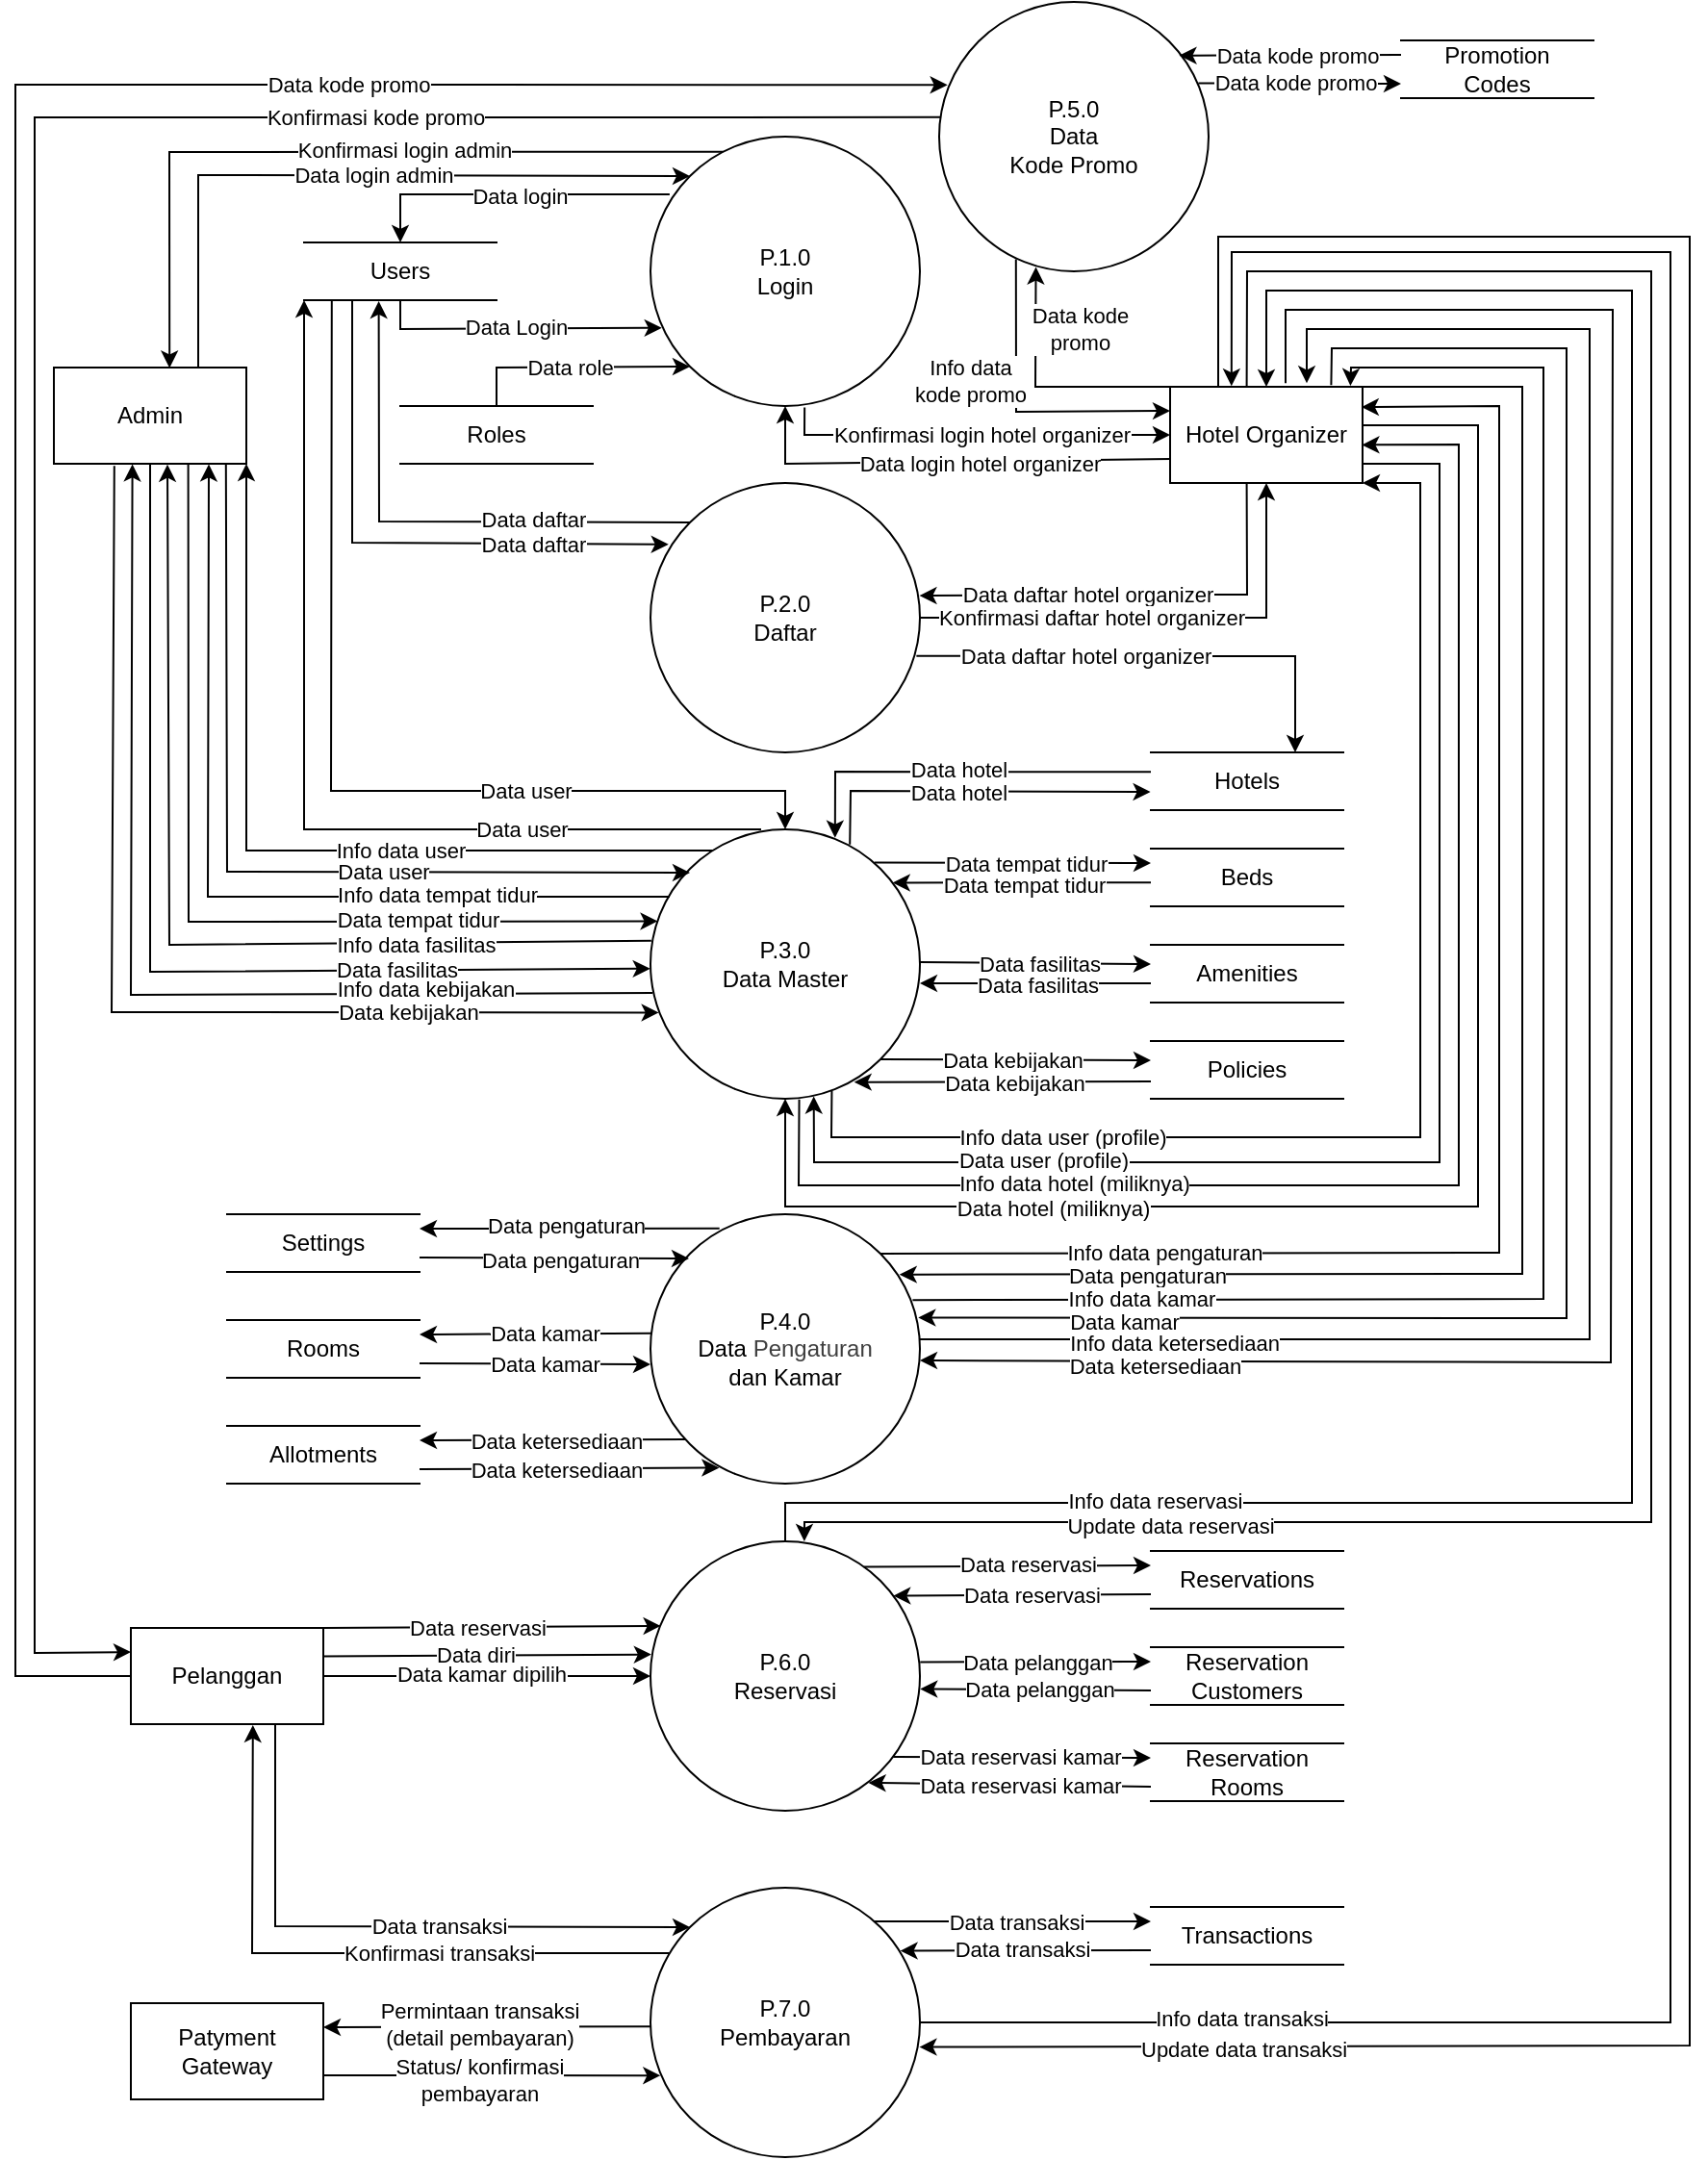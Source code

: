 <mxfile>
    <diagram id="NsdAzAzA97Gr1-mYg51P" name="Page-1">
        <mxGraphModel dx="1039" dy="776" grid="1" gridSize="10" guides="1" tooltips="1" connect="1" arrows="1" fold="1" page="1" pageScale="1" pageWidth="850" pageHeight="1100" math="0" shadow="0">
            <root>
                <mxCell id="0"/>
                <mxCell id="1" parent="0"/>
                <mxCell id="2" value="P.1.0&lt;div&gt;Login&lt;/div&gt;" style="shape=ellipse;html=1;dashed=0;whiteSpace=wrap;aspect=fixed;perimeter=ellipsePerimeter;" parent="1" vertex="1">
                    <mxGeometry x="340" y="80" width="140" height="140" as="geometry"/>
                </mxCell>
                <mxCell id="3" value="P.3.0&lt;div&gt;Data Master&lt;/div&gt;" style="shape=ellipse;html=1;dashed=0;whiteSpace=wrap;aspect=fixed;perimeter=ellipsePerimeter;" parent="1" vertex="1">
                    <mxGeometry x="340" y="440" width="140" height="140" as="geometry"/>
                </mxCell>
                <mxCell id="4" value="P.4.0&lt;div&gt;Data&amp;nbsp;&lt;span style=&quot;color: rgb(63, 63, 63); background-color: transparent;&quot;&gt;Pengaturan&lt;/span&gt;&lt;/div&gt;&lt;div&gt;dan Kamar&lt;/div&gt;" style="shape=ellipse;html=1;dashed=0;whiteSpace=wrap;aspect=fixed;perimeter=ellipsePerimeter;" parent="1" vertex="1">
                    <mxGeometry x="340" y="640" width="140" height="140" as="geometry"/>
                </mxCell>
                <mxCell id="5" value="P.5.0&lt;div&gt;Data&lt;/div&gt;&lt;div&gt;Kode Promo&lt;/div&gt;" style="shape=ellipse;html=1;dashed=0;whiteSpace=wrap;aspect=fixed;perimeter=ellipsePerimeter;" parent="1" vertex="1">
                    <mxGeometry x="490" y="10" width="140" height="140" as="geometry"/>
                </mxCell>
                <mxCell id="7" value="P.6.0&lt;div&gt;Reservasi&lt;/div&gt;" style="shape=ellipse;html=1;dashed=0;whiteSpace=wrap;aspect=fixed;perimeter=ellipsePerimeter;" parent="1" vertex="1">
                    <mxGeometry x="340" y="810" width="140" height="140" as="geometry"/>
                </mxCell>
                <mxCell id="8" value="P.7.0&lt;div&gt;Pembayaran&lt;/div&gt;" style="shape=ellipse;html=1;dashed=0;whiteSpace=wrap;aspect=fixed;perimeter=ellipsePerimeter;" parent="1" vertex="1">
                    <mxGeometry x="340" y="990" width="140" height="140" as="geometry"/>
                </mxCell>
                <mxCell id="9" value="Users" style="html=1;dashed=0;whiteSpace=wrap;shape=partialRectangle;right=0;left=0;" parent="1" vertex="1">
                    <mxGeometry x="160" y="135" width="100" height="30" as="geometry"/>
                </mxCell>
                <mxCell id="10" value="" style="endArrow=classic;html=1;rounded=0;curved=0;jumpStyle=arc;entryX=0.5;entryY=0;entryDx=0;entryDy=0;exitX=0.071;exitY=0.214;exitDx=0;exitDy=0;exitPerimeter=0;" parent="1" source="2" target="9" edge="1">
                    <mxGeometry width="50" height="50" relative="1" as="geometry">
                        <mxPoint x="320" y="90" as="sourcePoint"/>
                        <mxPoint x="235" y="40" as="targetPoint"/>
                        <Array as="points">
                            <mxPoint x="210" y="110"/>
                        </Array>
                    </mxGeometry>
                </mxCell>
                <mxCell id="29" value="Data login" style="edgeLabel;html=1;align=center;verticalAlign=middle;resizable=0;points=[];" parent="10" vertex="1" connectable="0">
                    <mxGeometry x="-0.048" y="1" relative="1" as="geometry">
                        <mxPoint as="offset"/>
                    </mxGeometry>
                </mxCell>
                <mxCell id="11" value="" style="endArrow=classic;html=1;rounded=0;curved=0;jumpStyle=arc;exitX=0.5;exitY=1;exitDx=0;exitDy=0;entryX=0.042;entryY=0.71;entryDx=0;entryDy=0;entryPerimeter=0;" parent="1" source="9" target="2" edge="1">
                    <mxGeometry width="50" height="50" relative="1" as="geometry">
                        <mxPoint x="240" y="210" as="sourcePoint"/>
                        <mxPoint x="290" y="160" as="targetPoint"/>
                        <Array as="points">
                            <mxPoint x="210" y="180"/>
                        </Array>
                    </mxGeometry>
                </mxCell>
                <mxCell id="30" value="Data Login" style="edgeLabel;html=1;align=center;verticalAlign=middle;resizable=0;points=[];" parent="11" vertex="1" connectable="0">
                    <mxGeometry x="-0.111" y="1" relative="1" as="geometry">
                        <mxPoint x="8" as="offset"/>
                    </mxGeometry>
                </mxCell>
                <mxCell id="12" value="" style="endArrow=classic;html=1;rounded=0;curved=0;jumpStyle=arc;entryX=0.388;entryY=1.016;entryDx=0;entryDy=0;entryPerimeter=0;exitX=0;exitY=0;exitDx=0;exitDy=0;" parent="1" source="31" target="9" edge="1">
                    <mxGeometry width="50" height="50" relative="1" as="geometry">
                        <mxPoint x="220" y="280" as="sourcePoint"/>
                        <mxPoint x="270" y="230" as="targetPoint"/>
                        <Array as="points">
                            <mxPoint x="199" y="280"/>
                        </Array>
                    </mxGeometry>
                </mxCell>
                <mxCell id="33" value="Data daftar" style="edgeLabel;html=1;align=center;verticalAlign=middle;resizable=0;points=[];" parent="12" vertex="1" connectable="0">
                    <mxGeometry x="-0.185" y="-1" relative="1" as="geometry">
                        <mxPoint x="31" as="offset"/>
                    </mxGeometry>
                </mxCell>
                <mxCell id="13" value="" style="endArrow=classic;html=1;rounded=0;curved=0;jumpStyle=arc;entryX=0.067;entryY=0.228;entryDx=0;entryDy=0;entryPerimeter=0;exitX=0.25;exitY=1;exitDx=0;exitDy=0;" parent="1" source="9" target="31" edge="1">
                    <mxGeometry width="50" height="50" relative="1" as="geometry">
                        <mxPoint x="185" y="170" as="sourcePoint"/>
                        <mxPoint x="345.74" y="290.2" as="targetPoint"/>
                        <Array as="points">
                            <mxPoint x="185" y="291"/>
                        </Array>
                    </mxGeometry>
                </mxCell>
                <mxCell id="34" value="Data daftar" style="edgeLabel;html=1;align=center;verticalAlign=middle;resizable=0;points=[];" parent="13" vertex="1" connectable="0">
                    <mxGeometry x="0.308" relative="1" as="geometry">
                        <mxPoint x="30" as="offset"/>
                    </mxGeometry>
                </mxCell>
                <mxCell id="14" value="" style="endArrow=classic;html=1;rounded=0;curved=0;jumpStyle=arc;exitX=0.75;exitY=0;exitDx=0;exitDy=0;entryX=0;entryY=0;entryDx=0;entryDy=0;" parent="1" source="35" target="2" edge="1">
                    <mxGeometry width="50" height="50" relative="1" as="geometry">
                        <mxPoint x="30" y="90" as="sourcePoint"/>
                        <mxPoint x="80" y="40" as="targetPoint"/>
                        <Array as="points">
                            <mxPoint x="105" y="100"/>
                        </Array>
                    </mxGeometry>
                </mxCell>
                <mxCell id="36" value="Data login admin" style="edgeLabel;html=1;align=center;verticalAlign=middle;resizable=0;points=[];" parent="14" vertex="1" connectable="0">
                    <mxGeometry x="-0.144" relative="1" as="geometry">
                        <mxPoint x="39" as="offset"/>
                    </mxGeometry>
                </mxCell>
                <mxCell id="15" value="" style="endArrow=classic;html=1;rounded=0;curved=0;jumpStyle=arc;exitX=0.269;exitY=0.042;exitDx=0;exitDy=0;exitPerimeter=0;entryX=0.601;entryY=0.005;entryDx=0;entryDy=0;entryPerimeter=0;" parent="1" target="35" edge="1">
                    <mxGeometry width="50" height="50" relative="1" as="geometry">
                        <mxPoint x="377.66" y="87.88" as="sourcePoint"/>
                        <mxPoint x="80" y="202" as="targetPoint"/>
                        <Array as="points">
                            <mxPoint x="90" y="88"/>
                        </Array>
                    </mxGeometry>
                </mxCell>
                <mxCell id="37" value="Konfirmasi login admin" style="edgeLabel;html=1;align=center;verticalAlign=middle;resizable=0;points=[];" parent="15" vertex="1" connectable="0">
                    <mxGeometry x="0.036" y="-1" relative="1" as="geometry">
                        <mxPoint x="41" as="offset"/>
                    </mxGeometry>
                </mxCell>
                <mxCell id="16" value="" style="endArrow=classic;html=1;rounded=0;curved=0;jumpStyle=arc;exitX=0;exitY=0.75;exitDx=0;exitDy=0;entryX=0.5;entryY=1;entryDx=0;entryDy=0;" parent="1" source="38" target="2" edge="1">
                    <mxGeometry width="50" height="50" relative="1" as="geometry">
                        <mxPoint x="560" y="150" as="sourcePoint"/>
                        <mxPoint x="610" y="100" as="targetPoint"/>
                        <Array as="points">
                            <mxPoint x="410" y="250"/>
                        </Array>
                    </mxGeometry>
                </mxCell>
                <mxCell id="39" value="Data login hotel organizer" style="edgeLabel;html=1;align=center;verticalAlign=middle;resizable=0;points=[];" parent="16" vertex="1" connectable="0">
                    <mxGeometry x="0.564" relative="1" as="geometry">
                        <mxPoint x="81" as="offset"/>
                    </mxGeometry>
                </mxCell>
                <mxCell id="17" value="" style="endArrow=classic;html=1;rounded=0;curved=0;jumpStyle=arc;exitX=0.572;exitY=1.005;exitDx=0;exitDy=0;exitPerimeter=0;entryX=0;entryY=0.5;entryDx=0;entryDy=0;" parent="1" source="2" target="38" edge="1">
                    <mxGeometry width="50" height="50" relative="1" as="geometry">
                        <mxPoint x="474.58" y="139.36" as="sourcePoint"/>
                        <mxPoint x="645" y="210" as="targetPoint"/>
                        <Array as="points">
                            <mxPoint x="420" y="235"/>
                        </Array>
                    </mxGeometry>
                </mxCell>
                <mxCell id="40" value="Konfirmasi login hotel organizer" style="edgeLabel;html=1;align=center;verticalAlign=middle;resizable=0;points=[];" parent="17" vertex="1" connectable="0">
                    <mxGeometry x="-0.62" y="1" relative="1" as="geometry">
                        <mxPoint x="67" y="1" as="offset"/>
                    </mxGeometry>
                </mxCell>
                <mxCell id="18" value="" style="endArrow=classic;html=1;rounded=0;curved=0;jumpStyle=arc;exitX=0.398;exitY=1.015;exitDx=0;exitDy=0;entryX=0.998;entryY=0.418;entryDx=0;entryDy=0;exitPerimeter=0;entryPerimeter=0;" parent="1" target="31" edge="1">
                    <mxGeometry width="50" height="50" relative="1" as="geometry">
                        <mxPoint x="649.8" y="259.75" as="sourcePoint"/>
                        <mxPoint x="480.14" y="317.94" as="targetPoint"/>
                        <Array as="points">
                            <mxPoint x="650" y="318"/>
                        </Array>
                    </mxGeometry>
                </mxCell>
                <mxCell id="41" value="Data daftar hotel organizer" style="edgeLabel;html=1;align=center;verticalAlign=middle;resizable=0;points=[];" parent="18" vertex="1" connectable="0">
                    <mxGeometry x="0.153" y="-1" relative="1" as="geometry">
                        <mxPoint x="-10" y="1" as="offset"/>
                    </mxGeometry>
                </mxCell>
                <mxCell id="20" value="" style="endArrow=classic;html=1;rounded=0;curved=0;jumpStyle=arc;entryX=0.5;entryY=1;entryDx=0;entryDy=0;exitX=1;exitY=0.5;exitDx=0;exitDy=0;" parent="1" source="31" target="38" edge="1">
                    <mxGeometry width="50" height="50" relative="1" as="geometry">
                        <mxPoint x="420" y="250" as="sourcePoint"/>
                        <mxPoint x="610" y="240.75" as="targetPoint"/>
                        <Array as="points">
                            <mxPoint x="660" y="330"/>
                        </Array>
                    </mxGeometry>
                </mxCell>
                <mxCell id="42" value="&lt;span style=&quot;color: rgb(0, 0, 0);&quot;&gt;Konfirmasi daftar hotel organizer&lt;/span&gt;" style="edgeLabel;html=1;align=center;verticalAlign=middle;resizable=0;points=[];" parent="20" vertex="1" connectable="0">
                    <mxGeometry x="-0.354" y="-1" relative="1" as="geometry">
                        <mxPoint x="8" y="-1" as="offset"/>
                    </mxGeometry>
                </mxCell>
                <mxCell id="21" value="" style="endArrow=classic;html=1;rounded=0;curved=0;jumpStyle=arc;exitX=0.144;exitY=1;exitDx=0;exitDy=0;exitPerimeter=0;entryX=0.5;entryY=0;entryDx=0;entryDy=0;" parent="1" source="9" target="3" edge="1">
                    <mxGeometry width="50" height="50" relative="1" as="geometry">
                        <mxPoint x="180" y="390" as="sourcePoint"/>
                        <mxPoint x="230" y="340" as="targetPoint"/>
                        <Array as="points">
                            <mxPoint x="174" y="420"/>
                            <mxPoint x="410" y="420"/>
                        </Array>
                    </mxGeometry>
                </mxCell>
                <mxCell id="43" value="Data user" style="edgeLabel;html=1;align=center;verticalAlign=middle;resizable=0;points=[];" parent="21" vertex="1" connectable="0">
                    <mxGeometry x="0.311" relative="1" as="geometry">
                        <mxPoint x="21" as="offset"/>
                    </mxGeometry>
                </mxCell>
                <mxCell id="22" value="" style="endArrow=classic;html=1;rounded=0;curved=0;jumpStyle=arc;entryX=1;entryY=1;entryDx=0;entryDy=0;exitX=0.673;exitY=0.971;exitDx=0;exitDy=0;exitPerimeter=0;" parent="1" source="3" target="38" edge="1">
                    <mxGeometry width="50" height="50" relative="1" as="geometry">
                        <mxPoint x="434" y="580" as="sourcePoint"/>
                        <mxPoint x="530" y="620" as="targetPoint"/>
                        <Array as="points">
                            <mxPoint x="434" y="600"/>
                            <mxPoint x="740" y="600"/>
                            <mxPoint x="740" y="260"/>
                        </Array>
                    </mxGeometry>
                </mxCell>
                <mxCell id="121" value="Info data user (profile)" style="edgeLabel;html=1;align=center;verticalAlign=middle;resizable=0;points=[];" parent="22" vertex="1" connectable="0">
                    <mxGeometry x="-0.588" relative="1" as="geometry">
                        <mxPoint as="offset"/>
                    </mxGeometry>
                </mxCell>
                <mxCell id="23" value="" style="endArrow=classic;html=1;rounded=0;curved=0;jumpStyle=arc;exitX=1;exitY=0.799;exitDx=0;exitDy=0;entryX=0.606;entryY=0.991;entryDx=0;entryDy=0;entryPerimeter=0;exitPerimeter=0;" parent="1" source="38" target="3" edge="1">
                    <mxGeometry width="50" height="50" relative="1" as="geometry">
                        <mxPoint x="715" y="238" as="sourcePoint"/>
                        <mxPoint x="424.84" y="580.34" as="targetPoint"/>
                        <Array as="points">
                            <mxPoint x="750" y="250"/>
                            <mxPoint x="750" y="613"/>
                            <mxPoint x="425" y="613"/>
                        </Array>
                    </mxGeometry>
                </mxCell>
                <mxCell id="122" value="Data user (profile)" style="edgeLabel;html=1;align=center;verticalAlign=middle;resizable=0;points=[];" parent="23" vertex="1" connectable="0">
                    <mxGeometry x="0.632" relative="1" as="geometry">
                        <mxPoint x="13" y="-1" as="offset"/>
                    </mxGeometry>
                </mxCell>
                <mxCell id="24" value="" style="endArrow=classic;html=1;rounded=0;curved=0;jumpStyle=arc;entryX=0.924;entryY=0.238;entryDx=0;entryDy=0;entryPerimeter=0;exitX=1;exitY=0;exitDx=0;exitDy=0;" parent="1" source="38" edge="1">
                    <mxGeometry width="50" height="50" relative="1" as="geometry">
                        <mxPoint x="813" y="128" as="sourcePoint"/>
                        <mxPoint x="469.36" y="671.32" as="targetPoint"/>
                        <Array as="points">
                            <mxPoint x="793" y="210"/>
                            <mxPoint x="793" y="671"/>
                        </Array>
                    </mxGeometry>
                </mxCell>
                <mxCell id="165" value="Data pengaturan" style="edgeLabel;html=1;align=center;verticalAlign=middle;resizable=0;points=[];" parent="24" vertex="1" connectable="0">
                    <mxGeometry x="0.755" y="-1" relative="1" as="geometry">
                        <mxPoint x="22" y="2" as="offset"/>
                    </mxGeometry>
                </mxCell>
                <mxCell id="25" value="" style="endArrow=classic;html=1;rounded=0;curved=0;jumpStyle=arc;entryX=0.5;entryY=0;entryDx=0;entryDy=0;exitX=0.5;exitY=0;exitDx=0;exitDy=0;" parent="1" source="7" target="38" edge="1">
                    <mxGeometry width="50" height="50" relative="1" as="geometry">
                        <mxPoint x="850" y="800" as="sourcePoint"/>
                        <mxPoint x="1080" y="160" as="targetPoint"/>
                        <Array as="points">
                            <mxPoint x="410" y="790"/>
                            <mxPoint x="850" y="790"/>
                            <mxPoint x="850" y="160"/>
                            <mxPoint x="660" y="160"/>
                        </Array>
                    </mxGeometry>
                </mxCell>
                <mxCell id="200" value="Info data reservasi" style="edgeLabel;html=1;align=center;verticalAlign=middle;resizable=0;points=[];" parent="25" vertex="1" connectable="0">
                    <mxGeometry x="-0.731" y="1" relative="1" as="geometry">
                        <mxPoint x="33" as="offset"/>
                    </mxGeometry>
                </mxCell>
                <mxCell id="26" value="" style="endArrow=classic;html=1;rounded=0;curved=0;jumpStyle=arc;exitX=0.25;exitY=0;exitDx=0;exitDy=0;entryX=0.998;entryY=0.577;entryDx=0;entryDy=0;entryPerimeter=0;" parent="1" edge="1">
                    <mxGeometry width="50" height="50" relative="1" as="geometry">
                        <mxPoint x="635" y="215" as="sourcePoint"/>
                        <mxPoint x="479.72" y="1072.78" as="targetPoint"/>
                        <Array as="points">
                            <mxPoint x="635" y="132"/>
                            <mxPoint x="880" y="132"/>
                            <mxPoint x="880" y="1072"/>
                        </Array>
                    </mxGeometry>
                </mxCell>
                <mxCell id="220" value="Update data transaksi" style="edgeLabel;html=1;align=center;verticalAlign=middle;resizable=0;points=[];" parent="26" vertex="1" connectable="0">
                    <mxGeometry x="0.833" y="-2" relative="1" as="geometry">
                        <mxPoint x="29" y="3" as="offset"/>
                    </mxGeometry>
                </mxCell>
                <mxCell id="31" value="P.2.0&lt;div&gt;Daftar&lt;/div&gt;" style="shape=ellipse;html=1;dashed=0;whiteSpace=wrap;aspect=fixed;perimeter=ellipsePerimeter;" parent="1" vertex="1">
                    <mxGeometry x="340" y="260" width="140" height="140" as="geometry"/>
                </mxCell>
                <mxCell id="35" value="Admin" style="html=1;dashed=0;whiteSpace=wrap;" parent="1" vertex="1">
                    <mxGeometry x="30" y="200" width="100" height="50" as="geometry"/>
                </mxCell>
                <mxCell id="38" value="Hotel Organizer" style="html=1;dashed=0;whiteSpace=wrap;" parent="1" vertex="1">
                    <mxGeometry x="610" y="210" width="100" height="50" as="geometry"/>
                </mxCell>
                <mxCell id="44" value="" style="endArrow=classic;html=1;rounded=0;curved=0;jumpStyle=arc;entryX=0;entryY=1;entryDx=0;entryDy=0;exitX=0.432;exitY=0;exitDx=0;exitDy=0;exitPerimeter=0;" parent="1" target="9" edge="1">
                    <mxGeometry width="50" height="50" relative="1" as="geometry">
                        <mxPoint x="397.48" y="440" as="sourcePoint"/>
                        <mxPoint x="167.8" y="165.18" as="targetPoint"/>
                        <Array as="points">
                            <mxPoint x="160" y="440"/>
                        </Array>
                    </mxGeometry>
                </mxCell>
                <mxCell id="87" value="&lt;span style=&quot;color: rgb(0, 0, 0);&quot;&gt;Data user&lt;/span&gt;" style="edgeLabel;html=1;align=center;verticalAlign=middle;resizable=0;points=[];" parent="44" vertex="1" connectable="0">
                    <mxGeometry x="-0.494" relative="1" as="geometry">
                        <mxPoint x="5" as="offset"/>
                    </mxGeometry>
                </mxCell>
                <mxCell id="45" value="" style="endArrow=classic;html=1;rounded=0;curved=0;jumpStyle=arc;exitX=0.001;exitY=0.338;exitDx=0;exitDy=0;entryX=0.685;entryY=0.031;entryDx=0;entryDy=0;entryPerimeter=0;exitPerimeter=0;" parent="1" source="90" target="3" edge="1">
                    <mxGeometry width="50" height="50" relative="1" as="geometry">
                        <mxPoint x="500" y="410" as="sourcePoint"/>
                        <mxPoint x="550" y="360" as="targetPoint"/>
                        <Array as="points">
                            <mxPoint x="560" y="410"/>
                            <mxPoint x="436" y="410"/>
                        </Array>
                    </mxGeometry>
                </mxCell>
                <mxCell id="91" value="Data hotel" style="edgeLabel;html=1;align=center;verticalAlign=middle;resizable=0;points=[];" parent="45" vertex="1" connectable="0">
                    <mxGeometry x="0.426" y="-1" relative="1" as="geometry">
                        <mxPoint x="41" as="offset"/>
                    </mxGeometry>
                </mxCell>
                <mxCell id="46" value="" style="endArrow=classic;html=1;rounded=0;curved=0;jumpStyle=arc;exitX=0.5;exitY=0;exitDx=0;exitDy=0;entryX=0;entryY=1;entryDx=0;entryDy=0;" parent="1" source="124" target="2" edge="1">
                    <mxGeometry width="50" height="50" relative="1" as="geometry">
                        <mxPoint x="280" y="230" as="sourcePoint"/>
                        <mxPoint x="330" y="180" as="targetPoint"/>
                        <Array as="points">
                            <mxPoint x="260" y="200"/>
                        </Array>
                    </mxGeometry>
                </mxCell>
                <mxCell id="125" value="Data role" style="edgeLabel;html=1;align=center;verticalAlign=middle;resizable=0;points=[];" parent="46" vertex="1" connectable="0">
                    <mxGeometry x="-0.05" relative="1" as="geometry">
                        <mxPoint x="1" as="offset"/>
                    </mxGeometry>
                </mxCell>
                <mxCell id="50" value="" style="endArrow=classic;html=1;rounded=0;curved=0;jumpStyle=arc;entryX=1;entryY=1;entryDx=0;entryDy=0;exitX=0.23;exitY=0.079;exitDx=0;exitDy=0;exitPerimeter=0;" parent="1" source="3" target="35" edge="1">
                    <mxGeometry width="50" height="50" relative="1" as="geometry">
                        <mxPoint x="369.54" y="451.08" as="sourcePoint"/>
                        <mxPoint x="119.8" y="251.7" as="targetPoint"/>
                        <Array as="points">
                            <mxPoint x="130" y="451"/>
                        </Array>
                    </mxGeometry>
                </mxCell>
                <mxCell id="88" value="Info data user" style="edgeLabel;html=1;align=center;verticalAlign=middle;resizable=0;points=[];" parent="50" vertex="1" connectable="0">
                    <mxGeometry x="-0.352" relative="1" as="geometry">
                        <mxPoint x="-19" as="offset"/>
                    </mxGeometry>
                </mxCell>
                <mxCell id="51" value="" style="endArrow=classic;html=1;rounded=0;curved=0;jumpStyle=arc;entryX=0;entryY=0.25;entryDx=0;entryDy=0;exitX=0.831;exitY=0.123;exitDx=0;exitDy=0;exitPerimeter=0;" parent="1" source="3" target="93" edge="1">
                    <mxGeometry width="50" height="50" relative="1" as="geometry">
                        <mxPoint x="510" y="520" as="sourcePoint"/>
                        <mxPoint x="560" y="470" as="targetPoint"/>
                    </mxGeometry>
                </mxCell>
                <mxCell id="94" value="&lt;span style=&quot;color: rgb(0, 0, 0);&quot;&gt;Data tempat tidur&lt;/span&gt;" style="edgeLabel;html=1;align=center;verticalAlign=middle;resizable=0;points=[];" parent="51" vertex="1" connectable="0">
                    <mxGeometry x="-0.159" relative="1" as="geometry">
                        <mxPoint x="18" as="offset"/>
                    </mxGeometry>
                </mxCell>
                <mxCell id="52" value="" style="endArrow=classic;html=1;rounded=0;curved=0;jumpStyle=arc;entryX=0.319;entryY=-0.008;entryDx=0;entryDy=0;entryPerimeter=0;exitX=1;exitY=0.5;exitDx=0;exitDy=0;" parent="1" source="8" target="38" edge="1">
                    <mxGeometry width="50" height="50" relative="1" as="geometry">
                        <mxPoint x="1010" y="260" as="sourcePoint"/>
                        <mxPoint x="1090" y="170" as="targetPoint"/>
                        <Array as="points">
                            <mxPoint x="870" y="1060"/>
                            <mxPoint x="870" y="140"/>
                            <mxPoint x="642" y="140"/>
                        </Array>
                    </mxGeometry>
                </mxCell>
                <mxCell id="219" value="Info data transaksi" style="edgeLabel;html=1;align=center;verticalAlign=middle;resizable=0;points=[];" parent="52" vertex="1" connectable="0">
                    <mxGeometry x="-0.802" y="2" relative="1" as="geometry">
                        <mxPoint x="8" as="offset"/>
                    </mxGeometry>
                </mxCell>
                <mxCell id="53" value="" style="endArrow=classic;html=1;rounded=0;curved=0;jumpStyle=arc;entryX=-0.001;entryY=0.517;entryDx=0;entryDy=0;exitX=0.5;exitY=1;exitDx=0;exitDy=0;entryPerimeter=0;" parent="1" source="35" target="3" edge="1">
                    <mxGeometry width="50" height="50" relative="1" as="geometry">
                        <mxPoint x="80" y="254" as="sourcePoint"/>
                        <mxPoint x="340.0" y="514" as="targetPoint"/>
                        <Array as="points">
                            <mxPoint x="80" y="514"/>
                        </Array>
                    </mxGeometry>
                </mxCell>
                <mxCell id="110" value="Data fasilitas" style="edgeLabel;html=1;align=center;verticalAlign=middle;resizable=0;points=[];" parent="53" vertex="1" connectable="0">
                    <mxGeometry x="0.433" y="1" relative="1" as="geometry">
                        <mxPoint x="16" as="offset"/>
                    </mxGeometry>
                </mxCell>
                <mxCell id="56" value="" style="endArrow=classic;html=1;rounded=0;curved=0;jumpStyle=arc;exitX=0.74;exitY=0.056;exitDx=0;exitDy=0;exitPerimeter=0;entryX=-0.002;entryY=0.685;entryDx=0;entryDy=0;entryPerimeter=0;" parent="1" source="3" target="90" edge="1">
                    <mxGeometry width="50" height="50" relative="1" as="geometry">
                        <mxPoint x="530" y="450" as="sourcePoint"/>
                        <mxPoint x="580" y="400" as="targetPoint"/>
                        <Array as="points">
                            <mxPoint x="444" y="420"/>
                        </Array>
                    </mxGeometry>
                </mxCell>
                <mxCell id="92" value="Data hotel" style="edgeLabel;html=1;align=center;verticalAlign=middle;resizable=0;points=[];" parent="56" vertex="1" connectable="0">
                    <mxGeometry x="-0.431" y="-1" relative="1" as="geometry">
                        <mxPoint x="32" as="offset"/>
                    </mxGeometry>
                </mxCell>
                <mxCell id="57" value="" style="endArrow=classic;html=1;rounded=0;curved=0;jumpStyle=arc;exitX=0;exitY=0.25;exitDx=0;exitDy=0;entryX=0.891;entryY=0.199;entryDx=0;entryDy=0;entryPerimeter=0;" parent="1" source="178" target="5" edge="1">
                    <mxGeometry width="50" height="50" relative="1" as="geometry">
                        <mxPoint x="1100" y="80" as="sourcePoint"/>
                        <mxPoint x="952.4" y="38.2" as="targetPoint"/>
                    </mxGeometry>
                </mxCell>
                <mxCell id="179" value="Data kode promo" style="edgeLabel;html=1;align=center;verticalAlign=middle;resizable=0;points=[];" parent="57" vertex="1" connectable="0">
                    <mxGeometry x="-0.315" relative="1" as="geometry">
                        <mxPoint x="-15" as="offset"/>
                    </mxGeometry>
                </mxCell>
                <mxCell id="58" value="" style="endArrow=classic;html=1;rounded=0;curved=0;jumpStyle=arc;exitX=0.698;exitY=0.99;exitDx=0;exitDy=0;exitPerimeter=0;entryX=0.027;entryY=0.341;entryDx=0;entryDy=0;entryPerimeter=0;" parent="1" source="35" target="3" edge="1">
                    <mxGeometry width="50" height="50" relative="1" as="geometry">
                        <mxPoint x="98.5" y="228.8" as="sourcePoint"/>
                        <mxPoint x="340" y="488" as="targetPoint"/>
                        <Array as="points">
                            <mxPoint x="100" y="488"/>
                        </Array>
                    </mxGeometry>
                </mxCell>
                <mxCell id="101" value="&lt;span style=&quot;color: rgb(0, 0, 0);&quot;&gt;Data tempat tidur&lt;/span&gt;" style="edgeLabel;html=1;align=center;verticalAlign=middle;resizable=0;points=[];" parent="58" vertex="1" connectable="0">
                    <mxGeometry x="0.451" y="1" relative="1" as="geometry">
                        <mxPoint x="7" as="offset"/>
                    </mxGeometry>
                </mxCell>
                <mxCell id="62" value="" style="endArrow=classic;html=1;rounded=0;curved=0;jumpStyle=arc;entryX=0.805;entryY=1.004;entryDx=0;entryDy=0;entryPerimeter=0;" parent="1" target="35" edge="1">
                    <mxGeometry width="50" height="50" relative="1" as="geometry">
                        <mxPoint x="350" y="475" as="sourcePoint"/>
                        <mxPoint x="110.5" y="255.95" as="targetPoint"/>
                        <Array as="points">
                            <mxPoint x="110" y="475"/>
                        </Array>
                    </mxGeometry>
                </mxCell>
                <mxCell id="100" value="Info data tempat tidur" style="edgeLabel;html=1;align=center;verticalAlign=middle;resizable=0;points=[];" parent="62" vertex="1" connectable="0">
                    <mxGeometry x="0.135" y="-1" relative="1" as="geometry">
                        <mxPoint x="118" y="23" as="offset"/>
                    </mxGeometry>
                </mxCell>
                <mxCell id="63" value="" style="endArrow=classic;html=1;rounded=0;curved=0;jumpStyle=arc;entryX=0.899;entryY=0.198;entryDx=0;entryDy=0;entryPerimeter=0;exitX=0.001;exitY=0.587;exitDx=0;exitDy=0;exitPerimeter=0;" parent="1" source="93" target="3" edge="1">
                    <mxGeometry width="50" height="50" relative="1" as="geometry">
                        <mxPoint x="540" y="560" as="sourcePoint"/>
                        <mxPoint x="590" y="510" as="targetPoint"/>
                    </mxGeometry>
                </mxCell>
                <mxCell id="96" value="&lt;span style=&quot;font-family: monospace; font-size: 0px; text-align: start; background-color: rgb(251, 251, 251);&quot;&gt;%3CmxGraphModel%3E%3Croot%3E%3CmxCell%20id%3D%220%22%2F%3E%3CmxCell%20id%3D%221%22%20parent%3D%220%22%2F%3E%3CmxCell%20id%3D%222%22%20value%3D%22%26lt%3Bspan%20style%3D%26quot%3Bcolor%3A%20rgb(0%2C%200%2C%200)%3B%26quot%3B%26gt%3BData%20tempat%20tidur%26lt%3B%2Fspan%26gt%3B%22%20style%3D%22edgeLabel%3Bhtml%3D1%3Balign%3Dcenter%3BverticalAlign%3Dmiddle%3Bresizable%3D0%3Bpoints%3D%5B%5D%3B%22%20vertex%3D%221%22%20connectable%3D%220%22%20parent%3D%221%22%3E%3CmxGeometry%20x%3D%22529.725%22%20y%3D%22457.338%22%20as%3D%22geometry%22%2F%3E%3C%2FmxCell%3E%3C%2Froot%3E%3C%2FmxGraphModel%3E&lt;/span&gt;" style="edgeLabel;html=1;align=center;verticalAlign=middle;resizable=0;points=[];" parent="63" vertex="1" connectable="0">
                    <mxGeometry x="-0.093" y="-1" relative="1" as="geometry">
                        <mxPoint as="offset"/>
                    </mxGeometry>
                </mxCell>
                <mxCell id="97" value="&lt;span style=&quot;font-family: monospace; font-size: 0px; text-align: start; background-color: rgb(251, 251, 251);&quot;&gt;%3CmxGraphModel%3E%3Croot%3E%3CmxCell%20id%3D%220%22%2F%3E%3CmxCell%20id%3D%221%22%20parent%3D%220%22%2F%3E%3CmxCell%20id%3D%222%22%20value%3D%22%26lt%3Bspan%20style%3D%26quot%3Bcolor%3A%20rgb(0%2C%200%2C%200)%3B%26quot%3B%26gt%3BData%20tempat%20tidur%26lt%3B%2Fspan%26gt%3B%22%20style%3D%22edgeLabel%3Bhtml%3D1%3Balign%3Dcenter%3BverticalAlign%3Dmiddle%3Bresizable%3D0%3Bpoints%3D%5B%5D%3B%22%20vertex%3D%221%22%20connectable%3D%220%22%20parent%3D%221%22%3E%3CmxGeometry%20x%3D%22529.725%22%20y%3D%22457.338%22%20as%3D%22geometry%22%2F%3E%3C%2FmxCell%3E%3C%2Froot%3E%3C%2FmxGraphModel%3E&lt;/span&gt;" style="edgeLabel;html=1;align=center;verticalAlign=middle;resizable=0;points=[];" parent="63" vertex="1" connectable="0">
                    <mxGeometry x="-0.064" relative="1" as="geometry">
                        <mxPoint as="offset"/>
                    </mxGeometry>
                </mxCell>
                <mxCell id="98" value="&lt;span style=&quot;color: rgb(0, 0, 0);&quot;&gt;Data tempat tidur&lt;/span&gt;" style="edgeLabel;html=1;align=center;verticalAlign=middle;resizable=0;points=[];" parent="63" vertex="1" connectable="0">
                    <mxGeometry x="-0.061" y="1" relative="1" as="geometry">
                        <mxPoint x="-3" as="offset"/>
                    </mxGeometry>
                </mxCell>
                <mxCell id="68" value="" style="endArrow=classic;html=1;rounded=0;curved=0;jumpStyle=arc;entryX=0;entryY=0;entryDx=0;entryDy=0;exitX=0.894;exitY=0.952;exitDx=0;exitDy=0;exitPerimeter=0;" parent="1" edge="1">
                    <mxGeometry width="50" height="50" relative="1" as="geometry">
                        <mxPoint x="119.4" y="249.6" as="sourcePoint"/>
                        <mxPoint x="360.503" y="462.503" as="targetPoint"/>
                        <Array as="points">
                            <mxPoint x="120" y="462"/>
                        </Array>
                    </mxGeometry>
                </mxCell>
                <mxCell id="89" value="&lt;span style=&quot;color: rgb(0, 0, 0);&quot;&gt;Data user&lt;/span&gt;" style="edgeLabel;html=1;align=center;verticalAlign=middle;resizable=0;points=[];" parent="68" vertex="1" connectable="0">
                    <mxGeometry x="0.039" relative="1" as="geometry">
                        <mxPoint x="58" as="offset"/>
                    </mxGeometry>
                </mxCell>
                <mxCell id="71" value="" style="endArrow=classic;html=1;rounded=0;curved=0;jumpStyle=arc;entryX=1;entryY=0.25;entryDx=0;entryDy=0;exitX=0.131;exitY=0.836;exitDx=0;exitDy=0;exitPerimeter=0;" parent="1" source="4" target="129" edge="1">
                    <mxGeometry width="50" height="50" relative="1" as="geometry">
                        <mxPoint x="260" y="900" as="sourcePoint"/>
                        <mxPoint x="310" y="850" as="targetPoint"/>
                    </mxGeometry>
                </mxCell>
                <mxCell id="162" value="Data ketersediaan" style="edgeLabel;html=1;align=center;verticalAlign=middle;resizable=0;points=[];" parent="71" vertex="1" connectable="0">
                    <mxGeometry x="0.445" relative="1" as="geometry">
                        <mxPoint x="32" as="offset"/>
                    </mxGeometry>
                </mxCell>
                <mxCell id="72" value="" style="endArrow=classic;html=1;rounded=0;curved=0;jumpStyle=arc;exitX=1;exitY=0.75;exitDx=0;exitDy=0;" parent="1" source="128" edge="1">
                    <mxGeometry width="50" height="50" relative="1" as="geometry">
                        <mxPoint x="223" y="660.98" as="sourcePoint"/>
                        <mxPoint x="360" y="663" as="targetPoint"/>
                    </mxGeometry>
                </mxCell>
                <mxCell id="132" value="Data pengaturan" style="edgeLabel;html=1;align=center;verticalAlign=middle;resizable=0;points=[];" parent="72" vertex="1" connectable="0">
                    <mxGeometry x="0.037" y="1" relative="1" as="geometry">
                        <mxPoint y="2" as="offset"/>
                    </mxGeometry>
                </mxCell>
                <mxCell id="74" value="" style="endArrow=classic;html=1;rounded=0;curved=0;jumpStyle=arc;exitX=0.314;exitY=1.023;exitDx=0;exitDy=0;entryX=0.031;entryY=0.673;entryDx=0;entryDy=0;entryPerimeter=0;exitPerimeter=0;" parent="1" source="35" edge="1">
                    <mxGeometry width="50" height="50" relative="1" as="geometry">
                        <mxPoint x="55" y="245" as="sourcePoint"/>
                        <mxPoint x="344.34" y="535.22" as="targetPoint"/>
                        <Array as="points">
                            <mxPoint x="60" y="535"/>
                        </Array>
                    </mxGeometry>
                </mxCell>
                <mxCell id="120" value="Data kebijakan" style="edgeLabel;html=1;align=center;verticalAlign=middle;resizable=0;points=[];" parent="74" vertex="1" connectable="0">
                    <mxGeometry x="0.421" y="-1" relative="1" as="geometry">
                        <mxPoint x="34" y="-1" as="offset"/>
                    </mxGeometry>
                </mxCell>
                <mxCell id="76" value="" style="endArrow=classic;html=1;rounded=0;curved=0;jumpStyle=arc;exitX=1;exitY=0.75;exitDx=0;exitDy=0;" parent="1" source="130" edge="1">
                    <mxGeometry width="50" height="50" relative="1" as="geometry">
                        <mxPoint x="220" y="715.5" as="sourcePoint"/>
                        <mxPoint x="340" y="718" as="targetPoint"/>
                    </mxGeometry>
                </mxCell>
                <mxCell id="134" value="Data kamar" style="edgeLabel;html=1;align=center;verticalAlign=middle;resizable=0;points=[];" parent="76" vertex="1" connectable="0">
                    <mxGeometry x="-0.301" y="1" relative="1" as="geometry">
                        <mxPoint x="23" y="1" as="offset"/>
                    </mxGeometry>
                </mxCell>
                <mxCell id="77" value="" style="endArrow=classic;html=1;rounded=0;curved=0;jumpStyle=arc;entryX=1;entryY=0.25;entryDx=0;entryDy=0;exitX=0.256;exitY=0.053;exitDx=0;exitDy=0;exitPerimeter=0;" parent="1" source="4" target="128" edge="1">
                    <mxGeometry width="50" height="50" relative="1" as="geometry">
                        <mxPoint x="369.96" y="650.74" as="sourcePoint"/>
                        <mxPoint x="221.7" y="650.36" as="targetPoint"/>
                    </mxGeometry>
                </mxCell>
                <mxCell id="131" value="Data pengaturan" style="edgeLabel;html=1;align=center;verticalAlign=middle;resizable=0;points=[];" parent="77" vertex="1" connectable="0">
                    <mxGeometry x="0.198" y="-2" relative="1" as="geometry">
                        <mxPoint x="13" as="offset"/>
                    </mxGeometry>
                </mxCell>
                <mxCell id="78" value="" style="endArrow=classic;html=1;rounded=0;curved=0;jumpStyle=arc;exitX=1;exitY=0.75;exitDx=0;exitDy=0;entryX=0.037;entryY=0.697;entryDx=0;entryDy=0;entryPerimeter=0;" parent="1" source="216" target="8" edge="1">
                    <mxGeometry width="50" height="50" relative="1" as="geometry">
                        <mxPoint x="210" y="1180" as="sourcePoint"/>
                        <mxPoint x="260" y="1130" as="targetPoint"/>
                    </mxGeometry>
                </mxCell>
                <mxCell id="218" value="Status/ konfirmasi&lt;div&gt;pembayaran&lt;/div&gt;" style="edgeLabel;html=1;align=center;verticalAlign=middle;resizable=0;points=[];" parent="78" vertex="1" connectable="0">
                    <mxGeometry x="-0.255" y="2" relative="1" as="geometry">
                        <mxPoint x="15" y="4" as="offset"/>
                    </mxGeometry>
                </mxCell>
                <mxCell id="80" value="" style="endArrow=classic;html=1;rounded=0;curved=0;jumpStyle=arc;exitX=0.003;exitY=0.399;exitDx=0;exitDy=0;exitPerimeter=0;entryX=0.59;entryY=1.007;entryDx=0;entryDy=0;entryPerimeter=0;" parent="1" target="35" edge="1">
                    <mxGeometry width="50" height="50" relative="1" as="geometry">
                        <mxPoint x="340.42" y="497.86" as="sourcePoint"/>
                        <mxPoint x="90" y="498" as="targetPoint"/>
                        <Array as="points">
                            <mxPoint x="90" y="500"/>
                        </Array>
                    </mxGeometry>
                </mxCell>
                <mxCell id="109" value="Info data fasilitas" style="edgeLabel;html=1;align=center;verticalAlign=middle;resizable=0;points=[];" parent="80" vertex="1" connectable="0">
                    <mxGeometry x="0.164" y="1" relative="1" as="geometry">
                        <mxPoint x="129" y="40" as="offset"/>
                    </mxGeometry>
                </mxCell>
                <mxCell id="81" value="" style="endArrow=classic;html=1;rounded=0;curved=0;jumpStyle=arc;exitX=0.005;exitY=0.442;exitDx=0;exitDy=0;exitPerimeter=0;entryX=1;entryY=0.25;entryDx=0;entryDy=0;" parent="1" source="4" target="130" edge="1">
                    <mxGeometry width="50" height="50" relative="1" as="geometry">
                        <mxPoint x="340.56" y="703.72" as="sourcePoint"/>
                        <mxPoint x="220" y="703.5" as="targetPoint"/>
                    </mxGeometry>
                </mxCell>
                <mxCell id="133" value="Data kamar" style="edgeLabel;html=1;align=center;verticalAlign=middle;resizable=0;points=[];" parent="81" vertex="1" connectable="0">
                    <mxGeometry x="0.371" y="-1" relative="1" as="geometry">
                        <mxPoint x="27" as="offset"/>
                    </mxGeometry>
                </mxCell>
                <mxCell id="82" value="" style="endArrow=classic;html=1;rounded=0;curved=0;jumpStyle=arc;entryX=0.408;entryY=1.004;entryDx=0;entryDy=0;entryPerimeter=0;exitX=0.008;exitY=0.586;exitDx=0;exitDy=0;exitPerimeter=0;" parent="1" target="35" edge="1">
                    <mxGeometry width="50" height="50" relative="1" as="geometry">
                        <mxPoint x="341.12" y="525.04" as="sourcePoint"/>
                        <mxPoint x="70.9" y="251.35" as="targetPoint"/>
                        <Array as="points">
                            <mxPoint x="70" y="526"/>
                        </Array>
                    </mxGeometry>
                </mxCell>
                <mxCell id="119" value="Info data kebijakan" style="edgeLabel;html=1;align=center;verticalAlign=middle;resizable=0;points=[];" parent="82" vertex="1" connectable="0">
                    <mxGeometry x="0.029" y="1" relative="1" as="geometry">
                        <mxPoint x="154" y="7" as="offset"/>
                    </mxGeometry>
                </mxCell>
                <mxCell id="83" value="" style="endArrow=classic;html=1;rounded=0;curved=0;jumpStyle=arc;entryX=0.255;entryY=0.941;entryDx=0;entryDy=0;entryPerimeter=0;exitX=1;exitY=0.75;exitDx=0;exitDy=0;" parent="1" source="129" target="4" edge="1">
                    <mxGeometry width="50" height="50" relative="1" as="geometry">
                        <mxPoint x="280" y="774" as="sourcePoint"/>
                        <mxPoint x="290" y="830" as="targetPoint"/>
                    </mxGeometry>
                </mxCell>
                <mxCell id="163" value="Data ketersediaan" style="edgeLabel;html=1;align=center;verticalAlign=middle;resizable=0;points=[];" parent="83" vertex="1" connectable="0">
                    <mxGeometry x="-0.439" relative="1" as="geometry">
                        <mxPoint x="27" as="offset"/>
                    </mxGeometry>
                </mxCell>
                <mxCell id="90" value="Hotels" style="html=1;dashed=0;whiteSpace=wrap;shape=partialRectangle;right=0;left=0;" parent="1" vertex="1">
                    <mxGeometry x="600" y="400" width="100" height="30" as="geometry"/>
                </mxCell>
                <mxCell id="93" value="Beds" style="html=1;dashed=0;whiteSpace=wrap;shape=partialRectangle;right=0;left=0;" parent="1" vertex="1">
                    <mxGeometry x="600" y="450" width="100" height="30" as="geometry"/>
                </mxCell>
                <mxCell id="95" value="&lt;span style=&quot;font-family: monospace; font-size: 0px; text-align: start; background-color: rgb(251, 251, 251);&quot;&gt;%3CmxGraphModel%3E%3Croot%3E%3CmxCell%20id%3D%220%22%2F%3E%3CmxCell%20id%3D%221%22%20parent%3D%220%22%2F%3E%3CmxCell%20id%3D%222%22%20value%3D%22%26lt%3Bspan%20style%3D%26quot%3Bcolor%3A%20rgb(0%2C%200%2C%200)%3B%26quot%3B%26gt%3BData%20tempat%20tidur%26lt%3B%2Fspan%26gt%3B%22%20style%3D%22edgeLabel%3Bhtml%3D1%3Balign%3Dcenter%3BverticalAlign%3Dmiddle%3Bresizable%3D0%3Bpoints%3D%5B%5D%3B%22%20vertex%3D%221%22%20connectable%3D%220%22%20parent%3D%221%22%3E%3CmxGeometry%20x%3D%22529.725%22%20y%3D%22457.338%22%20as%3D%22geometry%22%2F%3E%3C%2FmxCell%3E%3C%2Froot%3E%3C%2FmxGraphModel%3E&lt;/span&gt;" style="edgeLabel;html=1;align=center;verticalAlign=middle;resizable=0;points=[];" parent="1" vertex="1" connectable="0">
                    <mxGeometry x="530.005" y="499.998" as="geometry"/>
                </mxCell>
                <mxCell id="102" value="Amenities" style="html=1;dashed=0;whiteSpace=wrap;shape=partialRectangle;right=0;left=0;" parent="1" vertex="1">
                    <mxGeometry x="600" y="500" width="100" height="30" as="geometry"/>
                </mxCell>
                <mxCell id="103" value="" style="endArrow=classic;html=1;rounded=0;curved=0;jumpStyle=arc;" parent="1" edge="1">
                    <mxGeometry width="50" height="50" relative="1" as="geometry">
                        <mxPoint x="480" y="509" as="sourcePoint"/>
                        <mxPoint x="600" y="510" as="targetPoint"/>
                    </mxGeometry>
                </mxCell>
                <mxCell id="104" value="&lt;span style=&quot;color: rgb(0, 0, 0);&quot;&gt;Data fasilitas&lt;/span&gt;" style="edgeLabel;html=1;align=center;verticalAlign=middle;resizable=0;points=[];" parent="103" vertex="1" connectable="0">
                    <mxGeometry x="-0.159" relative="1" as="geometry">
                        <mxPoint x="11" as="offset"/>
                    </mxGeometry>
                </mxCell>
                <mxCell id="105" value="" style="endArrow=classic;html=1;rounded=0;curved=0;jumpStyle=arc;" parent="1" edge="1">
                    <mxGeometry width="50" height="50" relative="1" as="geometry">
                        <mxPoint x="600" y="520" as="sourcePoint"/>
                        <mxPoint x="480" y="520" as="targetPoint"/>
                    </mxGeometry>
                </mxCell>
                <mxCell id="106" value="&lt;span style=&quot;font-family: monospace; font-size: 0px; text-align: start; background-color: rgb(251, 251, 251);&quot;&gt;%3CmxGraphModel%3E%3Croot%3E%3CmxCell%20id%3D%220%22%2F%3E%3CmxCell%20id%3D%221%22%20parent%3D%220%22%2F%3E%3CmxCell%20id%3D%222%22%20value%3D%22%26lt%3Bspan%20style%3D%26quot%3Bcolor%3A%20rgb(0%2C%200%2C%200)%3B%26quot%3B%26gt%3BData%20tempat%20tidur%26lt%3B%2Fspan%26gt%3B%22%20style%3D%22edgeLabel%3Bhtml%3D1%3Balign%3Dcenter%3BverticalAlign%3Dmiddle%3Bresizable%3D0%3Bpoints%3D%5B%5D%3B%22%20vertex%3D%221%22%20connectable%3D%220%22%20parent%3D%221%22%3E%3CmxGeometry%20x%3D%22529.725%22%20y%3D%22457.338%22%20as%3D%22geometry%22%2F%3E%3C%2FmxCell%3E%3C%2Froot%3E%3C%2FmxGraphModel%3E&lt;/span&gt;" style="edgeLabel;html=1;align=center;verticalAlign=middle;resizable=0;points=[];" parent="105" vertex="1" connectable="0">
                    <mxGeometry x="-0.093" y="-1" relative="1" as="geometry">
                        <mxPoint as="offset"/>
                    </mxGeometry>
                </mxCell>
                <mxCell id="107" value="&lt;span style=&quot;font-family: monospace; font-size: 0px; text-align: start; background-color: rgb(251, 251, 251);&quot;&gt;%3CmxGraphModel%3E%3Croot%3E%3CmxCell%20id%3D%220%22%2F%3E%3CmxCell%20id%3D%221%22%20parent%3D%220%22%2F%3E%3CmxCell%20id%3D%222%22%20value%3D%22%26lt%3Bspan%20style%3D%26quot%3Bcolor%3A%20rgb(0%2C%200%2C%200)%3B%26quot%3B%26gt%3BData%20tempat%20tidur%26lt%3B%2Fspan%26gt%3B%22%20style%3D%22edgeLabel%3Bhtml%3D1%3Balign%3Dcenter%3BverticalAlign%3Dmiddle%3Bresizable%3D0%3Bpoints%3D%5B%5D%3B%22%20vertex%3D%221%22%20connectable%3D%220%22%20parent%3D%221%22%3E%3CmxGeometry%20x%3D%22529.725%22%20y%3D%22457.338%22%20as%3D%22geometry%22%2F%3E%3C%2FmxCell%3E%3C%2Froot%3E%3C%2FmxGraphModel%3E&lt;/span&gt;" style="edgeLabel;html=1;align=center;verticalAlign=middle;resizable=0;points=[];" parent="105" vertex="1" connectable="0">
                    <mxGeometry x="-0.064" relative="1" as="geometry">
                        <mxPoint as="offset"/>
                    </mxGeometry>
                </mxCell>
                <mxCell id="108" value="&lt;span style=&quot;color: rgb(0, 0, 0);&quot;&gt;Data fasilitas&lt;/span&gt;" style="edgeLabel;html=1;align=center;verticalAlign=middle;resizable=0;points=[];" parent="105" vertex="1" connectable="0">
                    <mxGeometry x="-0.061" y="1" relative="1" as="geometry">
                        <mxPoint x="-3" as="offset"/>
                    </mxGeometry>
                </mxCell>
                <mxCell id="111" value="Policies" style="html=1;dashed=0;whiteSpace=wrap;shape=partialRectangle;right=0;left=0;" parent="1" vertex="1">
                    <mxGeometry x="600" y="550" width="100" height="30" as="geometry"/>
                </mxCell>
                <mxCell id="112" value="&lt;span style=&quot;font-family: monospace; font-size: 0px; text-align: start; background-color: rgb(251, 251, 251);&quot;&gt;%3CmxGraphModel%3E%3Croot%3E%3CmxCell%20id%3D%220%22%2F%3E%3CmxCell%20id%3D%221%22%20parent%3D%220%22%2F%3E%3CmxCell%20id%3D%222%22%20value%3D%22%26lt%3Bspan%20style%3D%26quot%3Bcolor%3A%20rgb(0%2C%200%2C%200)%3B%26quot%3B%26gt%3BData%20tempat%20tidur%26lt%3B%2Fspan%26gt%3B%22%20style%3D%22edgeLabel%3Bhtml%3D1%3Balign%3Dcenter%3BverticalAlign%3Dmiddle%3Bresizable%3D0%3Bpoints%3D%5B%5D%3B%22%20vertex%3D%221%22%20connectable%3D%220%22%20parent%3D%221%22%3E%3CmxGeometry%20x%3D%22529.725%22%20y%3D%22457.338%22%20as%3D%22geometry%22%2F%3E%3C%2FmxCell%3E%3C%2Froot%3E%3C%2FmxGraphModel%3E&lt;/span&gt;" style="edgeLabel;html=1;align=center;verticalAlign=middle;resizable=0;points=[];" parent="1" vertex="1" connectable="0">
                    <mxGeometry x="530.005" y="549.998" as="geometry"/>
                </mxCell>
                <mxCell id="113" value="" style="endArrow=classic;html=1;rounded=0;curved=0;jumpStyle=arc;exitX=1;exitY=1;exitDx=0;exitDy=0;" parent="1" source="3" edge="1">
                    <mxGeometry width="50" height="50" relative="1" as="geometry">
                        <mxPoint x="480" y="559" as="sourcePoint"/>
                        <mxPoint x="600" y="560" as="targetPoint"/>
                    </mxGeometry>
                </mxCell>
                <mxCell id="114" value="&lt;span style=&quot;color: rgb(0, 0, 0);&quot;&gt;Data kebijakan&lt;/span&gt;" style="edgeLabel;html=1;align=center;verticalAlign=middle;resizable=0;points=[];" parent="113" vertex="1" connectable="0">
                    <mxGeometry x="-0.159" relative="1" as="geometry">
                        <mxPoint x="9" as="offset"/>
                    </mxGeometry>
                </mxCell>
                <mxCell id="115" value="" style="endArrow=classic;html=1;rounded=0;curved=0;jumpStyle=arc;entryX=0.756;entryY=0.931;entryDx=0;entryDy=0;entryPerimeter=0;" parent="1" edge="1">
                    <mxGeometry width="50" height="50" relative="1" as="geometry">
                        <mxPoint x="600" y="571" as="sourcePoint"/>
                        <mxPoint x="445.84" y="571.34" as="targetPoint"/>
                    </mxGeometry>
                </mxCell>
                <mxCell id="116" value="&lt;span style=&quot;font-family: monospace; font-size: 0px; text-align: start; background-color: rgb(251, 251, 251);&quot;&gt;%3CmxGraphModel%3E%3Croot%3E%3CmxCell%20id%3D%220%22%2F%3E%3CmxCell%20id%3D%221%22%20parent%3D%220%22%2F%3E%3CmxCell%20id%3D%222%22%20value%3D%22%26lt%3Bspan%20style%3D%26quot%3Bcolor%3A%20rgb(0%2C%200%2C%200)%3B%26quot%3B%26gt%3BData%20tempat%20tidur%26lt%3B%2Fspan%26gt%3B%22%20style%3D%22edgeLabel%3Bhtml%3D1%3Balign%3Dcenter%3BverticalAlign%3Dmiddle%3Bresizable%3D0%3Bpoints%3D%5B%5D%3B%22%20vertex%3D%221%22%20connectable%3D%220%22%20parent%3D%221%22%3E%3CmxGeometry%20x%3D%22529.725%22%20y%3D%22457.338%22%20as%3D%22geometry%22%2F%3E%3C%2FmxCell%3E%3C%2Froot%3E%3C%2FmxGraphModel%3E&lt;/span&gt;" style="edgeLabel;html=1;align=center;verticalAlign=middle;resizable=0;points=[];" parent="115" vertex="1" connectable="0">
                    <mxGeometry x="-0.093" y="-1" relative="1" as="geometry">
                        <mxPoint as="offset"/>
                    </mxGeometry>
                </mxCell>
                <mxCell id="117" value="&lt;span style=&quot;font-family: monospace; font-size: 0px; text-align: start; background-color: rgb(251, 251, 251);&quot;&gt;%3CmxGraphModel%3E%3Croot%3E%3CmxCell%20id%3D%220%22%2F%3E%3CmxCell%20id%3D%221%22%20parent%3D%220%22%2F%3E%3CmxCell%20id%3D%222%22%20value%3D%22%26lt%3Bspan%20style%3D%26quot%3Bcolor%3A%20rgb(0%2C%200%2C%200)%3B%26quot%3B%26gt%3BData%20tempat%20tidur%26lt%3B%2Fspan%26gt%3B%22%20style%3D%22edgeLabel%3Bhtml%3D1%3Balign%3Dcenter%3BverticalAlign%3Dmiddle%3Bresizable%3D0%3Bpoints%3D%5B%5D%3B%22%20vertex%3D%221%22%20connectable%3D%220%22%20parent%3D%221%22%3E%3CmxGeometry%20x%3D%22529.725%22%20y%3D%22457.338%22%20as%3D%22geometry%22%2F%3E%3C%2FmxCell%3E%3C%2Froot%3E%3C%2FmxGraphModel%3E&lt;/span&gt;" style="edgeLabel;html=1;align=center;verticalAlign=middle;resizable=0;points=[];" parent="115" vertex="1" connectable="0">
                    <mxGeometry x="-0.064" relative="1" as="geometry">
                        <mxPoint as="offset"/>
                    </mxGeometry>
                </mxCell>
                <mxCell id="118" value="&lt;span style=&quot;color: rgb(0, 0, 0);&quot;&gt;Data kebijakan&lt;/span&gt;" style="edgeLabel;html=1;align=center;verticalAlign=middle;resizable=0;points=[];" parent="115" vertex="1" connectable="0">
                    <mxGeometry x="-0.061" y="1" relative="1" as="geometry">
                        <mxPoint x="1" as="offset"/>
                    </mxGeometry>
                </mxCell>
                <mxCell id="124" value="Roles" style="html=1;dashed=0;whiteSpace=wrap;shape=partialRectangle;right=0;left=0;" parent="1" vertex="1">
                    <mxGeometry x="210" y="220" width="100" height="30" as="geometry"/>
                </mxCell>
                <mxCell id="128" value="Settings" style="html=1;dashed=0;whiteSpace=wrap;shape=partialRectangle;right=0;left=0;" parent="1" vertex="1">
                    <mxGeometry x="120" y="640" width="100" height="30" as="geometry"/>
                </mxCell>
                <mxCell id="129" value="Allotments" style="html=1;dashed=0;whiteSpace=wrap;shape=partialRectangle;right=0;left=0;" parent="1" vertex="1">
                    <mxGeometry x="120" y="750" width="100" height="30" as="geometry"/>
                </mxCell>
                <mxCell id="130" value="Rooms" style="html=1;dashed=0;whiteSpace=wrap;shape=partialRectangle;right=0;left=0;" parent="1" vertex="1">
                    <mxGeometry x="120" y="695" width="100" height="30" as="geometry"/>
                </mxCell>
                <mxCell id="136" value="" style="endArrow=classic;html=1;rounded=0;curved=0;jumpStyle=arc;entryX=0.994;entryY=0.405;entryDx=0;entryDy=0;entryPerimeter=0;exitX=0.837;exitY=-0.017;exitDx=0;exitDy=0;exitPerimeter=0;" parent="1" source="38" edge="1">
                    <mxGeometry width="50" height="50" relative="1" as="geometry">
                        <mxPoint x="836" y="117" as="sourcePoint"/>
                        <mxPoint x="479.16" y="693.7" as="targetPoint"/>
                        <Array as="points">
                            <mxPoint x="694" y="190"/>
                            <mxPoint x="816" y="190"/>
                            <mxPoint x="816" y="694"/>
                        </Array>
                    </mxGeometry>
                </mxCell>
                <mxCell id="167" value="Data kamar" style="edgeLabel;html=1;align=center;verticalAlign=middle;resizable=0;points=[];" parent="136" vertex="1" connectable="0">
                    <mxGeometry x="0.767" relative="1" as="geometry">
                        <mxPoint x="-8" y="2" as="offset"/>
                    </mxGeometry>
                </mxCell>
                <mxCell id="137" value="" style="endArrow=classic;html=1;rounded=0;curved=0;jumpStyle=arc;exitX=0.6;exitY=-0.037;exitDx=0;exitDy=0;exitPerimeter=0;" parent="1" source="38" edge="1">
                    <mxGeometry width="50" height="50" relative="1" as="geometry">
                        <mxPoint x="889" y="114" as="sourcePoint"/>
                        <mxPoint x="480" y="716" as="targetPoint"/>
                        <Array as="points">
                            <mxPoint x="670" y="170"/>
                            <mxPoint x="840" y="170"/>
                            <mxPoint x="839" y="717"/>
                        </Array>
                    </mxGeometry>
                </mxCell>
                <mxCell id="169" value="Data ketersediaan" style="edgeLabel;html=1;align=center;verticalAlign=middle;resizable=0;points=[];" parent="137" vertex="1" connectable="0">
                    <mxGeometry x="0.839" y="-1" relative="1" as="geometry">
                        <mxPoint x="32" y="4" as="offset"/>
                    </mxGeometry>
                </mxCell>
                <mxCell id="139" value="" style="endArrow=classic;html=1;rounded=0;curved=0;jumpStyle=arc;entryX=0;entryY=0.25;entryDx=0;entryDy=0;exitX=0.792;exitY=0.095;exitDx=0;exitDy=0;exitPerimeter=0;" parent="1" source="7" target="181" edge="1">
                    <mxGeometry width="50" height="50" relative="1" as="geometry">
                        <mxPoint x="460" y="830" as="sourcePoint"/>
                        <mxPoint x="590" y="820" as="targetPoint"/>
                    </mxGeometry>
                </mxCell>
                <mxCell id="193" value="Data reservasi" style="edgeLabel;html=1;align=center;verticalAlign=middle;resizable=0;points=[];" parent="139" vertex="1" connectable="0">
                    <mxGeometry x="-0.118" y="1" relative="1" as="geometry">
                        <mxPoint x="19" as="offset"/>
                    </mxGeometry>
                </mxCell>
                <mxCell id="141" value="" style="endArrow=classic;html=1;rounded=0;curved=0;jumpStyle=arc;" parent="1" edge="1">
                    <mxGeometry width="50" height="50" relative="1" as="geometry">
                        <mxPoint x="770" y="230" as="sourcePoint"/>
                        <mxPoint x="410" y="580" as="targetPoint"/>
                        <Array as="points">
                            <mxPoint x="710" y="230"/>
                            <mxPoint x="770" y="230"/>
                            <mxPoint x="770" y="636"/>
                            <mxPoint x="410" y="636"/>
                        </Array>
                    </mxGeometry>
                </mxCell>
                <mxCell id="173" value="Data hotel (miliknya)" style="edgeLabel;html=1;align=center;verticalAlign=middle;resizable=0;points=[];" parent="141" vertex="1" connectable="0">
                    <mxGeometry x="0.253" y="-2" relative="1" as="geometry">
                        <mxPoint x="-157" y="3" as="offset"/>
                    </mxGeometry>
                </mxCell>
                <mxCell id="143" value="" style="endArrow=classic;html=1;rounded=0;curved=0;jumpStyle=arc;entryX=0;entryY=0.75;entryDx=0;entryDy=0;exitX=0.962;exitY=0.302;exitDx=0;exitDy=0;exitPerimeter=0;" parent="1" source="5" target="178" edge="1">
                    <mxGeometry width="50" height="50" relative="1" as="geometry">
                        <mxPoint x="939" y="54" as="sourcePoint"/>
                        <mxPoint x="1170" y="60" as="targetPoint"/>
                    </mxGeometry>
                </mxCell>
                <mxCell id="180" value="Data kode promo" style="edgeLabel;html=1;align=center;verticalAlign=middle;resizable=0;points=[];" parent="143" vertex="1" connectable="0">
                    <mxGeometry x="0.114" y="-1" relative="1" as="geometry">
                        <mxPoint x="-8" y="-2" as="offset"/>
                    </mxGeometry>
                </mxCell>
                <mxCell id="145" value="" style="endArrow=classic;html=1;rounded=0;curved=0;jumpStyle=arc;entryX=1;entryY=0.25;entryDx=0;entryDy=0;exitX=0;exitY=0.515;exitDx=0;exitDy=0;exitPerimeter=0;" parent="1" source="8" target="216" edge="1">
                    <mxGeometry width="50" height="50" relative="1" as="geometry">
                        <mxPoint x="185" y="1130" as="sourcePoint"/>
                        <mxPoint x="235" y="1080" as="targetPoint"/>
                    </mxGeometry>
                </mxCell>
                <mxCell id="217" value="Permintaan transaksi&lt;div&gt;(detail pembayaran)&lt;/div&gt;" style="edgeLabel;html=1;align=center;verticalAlign=middle;resizable=0;points=[];" parent="145" vertex="1" connectable="0">
                    <mxGeometry x="0.244" y="-1" relative="1" as="geometry">
                        <mxPoint x="16" y="-1" as="offset"/>
                    </mxGeometry>
                </mxCell>
                <mxCell id="146" value="" style="endArrow=classic;html=1;rounded=0;curved=0;jumpStyle=arc;entryX=0;entryY=0.25;entryDx=0;entryDy=0;exitX=0.285;exitY=0.955;exitDx=0;exitDy=0;exitPerimeter=0;" parent="1" source="5" target="38" edge="1">
                    <mxGeometry width="50" height="50" relative="1" as="geometry">
                        <mxPoint x="500" y="200" as="sourcePoint"/>
                        <mxPoint x="550" y="150" as="targetPoint"/>
                        <Array as="points">
                            <mxPoint x="530" y="223"/>
                        </Array>
                    </mxGeometry>
                </mxCell>
                <mxCell id="177" value="Info data&lt;div&gt;kode promo&lt;/div&gt;" style="edgeLabel;html=1;align=center;verticalAlign=middle;resizable=0;points=[];" parent="146" vertex="1" connectable="0">
                    <mxGeometry x="0.147" y="1" relative="1" as="geometry">
                        <mxPoint x="-36" y="-15" as="offset"/>
                    </mxGeometry>
                </mxCell>
                <mxCell id="147" value="" style="endArrow=classic;html=1;rounded=0;curved=0;jumpStyle=arc;exitX=0;exitY=0.75;exitDx=0;exitDy=0;entryX=0.927;entryY=0.234;entryDx=0;entryDy=0;entryPerimeter=0;" parent="1" source="213" target="8" edge="1">
                    <mxGeometry width="50" height="50" relative="1" as="geometry">
                        <mxPoint x="550" y="1120" as="sourcePoint"/>
                        <mxPoint x="600" y="1070" as="targetPoint"/>
                    </mxGeometry>
                </mxCell>
                <mxCell id="215" value="Data transaksi" style="edgeLabel;html=1;align=center;verticalAlign=middle;resizable=0;points=[];" parent="147" vertex="1" connectable="0">
                    <mxGeometry x="0.035" y="-1" relative="1" as="geometry">
                        <mxPoint as="offset"/>
                    </mxGeometry>
                </mxCell>
                <mxCell id="148" value="" style="endArrow=classic;html=1;rounded=0;curved=0;jumpStyle=arc;exitX=0.99;exitY=0.294;exitDx=0;exitDy=0;entryX=0.003;entryY=0.42;entryDx=0;entryDy=0;entryPerimeter=0;exitPerimeter=0;" parent="1" source="203" target="7" edge="1">
                    <mxGeometry width="50" height="50" relative="1" as="geometry">
                        <mxPoint x="220" y="905" as="sourcePoint"/>
                        <mxPoint x="270" y="855" as="targetPoint"/>
                    </mxGeometry>
                </mxCell>
                <mxCell id="208" value="Data diri" style="edgeLabel;html=1;align=center;verticalAlign=middle;resizable=0;points=[];" parent="148" vertex="1" connectable="0">
                    <mxGeometry x="-0.241" y="1" relative="1" as="geometry">
                        <mxPoint x="15" as="offset"/>
                    </mxGeometry>
                </mxCell>
                <mxCell id="149" value="" style="endArrow=classic;html=1;rounded=0;curved=0;jumpStyle=arc;entryX=0;entryY=0.25;entryDx=0;entryDy=0;exitX=0.83;exitY=0.125;exitDx=0;exitDy=0;exitPerimeter=0;" parent="1" source="8" target="213" edge="1">
                    <mxGeometry width="50" height="50" relative="1" as="geometry">
                        <mxPoint x="505" y="1030" as="sourcePoint"/>
                        <mxPoint x="555" y="980" as="targetPoint"/>
                    </mxGeometry>
                </mxCell>
                <mxCell id="214" value="Data transaksi" style="edgeLabel;html=1;align=center;verticalAlign=middle;resizable=0;points=[];" parent="149" vertex="1" connectable="0">
                    <mxGeometry x="-0.179" relative="1" as="geometry">
                        <mxPoint x="15" as="offset"/>
                    </mxGeometry>
                </mxCell>
                <mxCell id="150" value="" style="endArrow=classic;html=1;rounded=0;curved=0;jumpStyle=arc;exitX=1;exitY=0.5;exitDx=0;exitDy=0;entryX=0;entryY=0.5;entryDx=0;entryDy=0;" parent="1" source="203" target="7" edge="1">
                    <mxGeometry width="50" height="50" relative="1" as="geometry">
                        <mxPoint x="230" y="965" as="sourcePoint"/>
                        <mxPoint x="280" y="915" as="targetPoint"/>
                    </mxGeometry>
                </mxCell>
                <mxCell id="209" value="Data kamar dipilih" style="edgeLabel;html=1;align=center;verticalAlign=middle;resizable=0;points=[];" parent="150" vertex="1" connectable="0">
                    <mxGeometry x="-0.402" y="1" relative="1" as="geometry">
                        <mxPoint x="31" as="offset"/>
                    </mxGeometry>
                </mxCell>
                <mxCell id="151" value="" style="endArrow=classic;html=1;rounded=0;curved=0;jumpStyle=arc;exitX=1;exitY=0;exitDx=0;exitDy=0;entryX=0.038;entryY=0.314;entryDx=0;entryDy=0;entryPerimeter=0;" parent="1" source="203" target="7" edge="1">
                    <mxGeometry width="50" height="50" relative="1" as="geometry">
                        <mxPoint x="230" y="890" as="sourcePoint"/>
                        <mxPoint x="280" y="840" as="targetPoint"/>
                    </mxGeometry>
                </mxCell>
                <mxCell id="207" value="Data reservasi" style="edgeLabel;html=1;align=center;verticalAlign=middle;resizable=0;points=[];" parent="151" vertex="1" connectable="0">
                    <mxGeometry x="-0.508" y="1" relative="1" as="geometry">
                        <mxPoint x="37" y="1" as="offset"/>
                    </mxGeometry>
                </mxCell>
                <mxCell id="152" value="" style="endArrow=classic;html=1;rounded=0;curved=0;jumpStyle=arc;exitX=0.75;exitY=1;exitDx=0;exitDy=0;entryX=0;entryY=0;entryDx=0;entryDy=0;" parent="1" source="203" target="8" edge="1">
                    <mxGeometry width="50" height="50" relative="1" as="geometry">
                        <mxPoint x="185" y="1010" as="sourcePoint"/>
                        <mxPoint x="235" y="960" as="targetPoint"/>
                        <Array as="points">
                            <mxPoint x="145" y="1010"/>
                        </Array>
                    </mxGeometry>
                </mxCell>
                <mxCell id="211" value="Data transaksi" style="edgeLabel;html=1;align=center;verticalAlign=middle;resizable=0;points=[];" parent="152" vertex="1" connectable="0">
                    <mxGeometry x="0.157" relative="1" as="geometry">
                        <mxPoint x="4" as="offset"/>
                    </mxGeometry>
                </mxCell>
                <mxCell id="153" value="" style="endArrow=classic;html=1;rounded=0;curved=0;jumpStyle=arc;entryX=0.031;entryY=0.308;entryDx=0;entryDy=0;entryPerimeter=0;exitX=0;exitY=0.5;exitDx=0;exitDy=0;" parent="1" source="203" target="5" edge="1">
                    <mxGeometry width="50" height="50" relative="1" as="geometry">
                        <mxPoint x="20" y="50" as="sourcePoint"/>
                        <mxPoint x="300" y="20" as="targetPoint"/>
                        <Array as="points">
                            <mxPoint x="10" y="880"/>
                            <mxPoint x="10" y="53"/>
                        </Array>
                    </mxGeometry>
                </mxCell>
                <mxCell id="205" value="Data kode promo" style="edgeLabel;html=1;align=center;verticalAlign=middle;resizable=0;points=[];" parent="153" vertex="1" connectable="0">
                    <mxGeometry x="0.522" relative="1" as="geometry">
                        <mxPoint x="16" as="offset"/>
                    </mxGeometry>
                </mxCell>
                <mxCell id="154" value="" style="endArrow=classic;html=1;rounded=0;curved=0;jumpStyle=arc;exitX=1;exitY=0;exitDx=0;exitDy=0;entryX=0.994;entryY=0.211;entryDx=0;entryDy=0;entryPerimeter=0;" parent="1" source="4" target="38" edge="1">
                    <mxGeometry width="50" height="50" relative="1" as="geometry">
                        <mxPoint x="480.497" y="660.503" as="sourcePoint"/>
                        <mxPoint x="811" y="120" as="targetPoint"/>
                        <Array as="points">
                            <mxPoint x="781" y="660"/>
                            <mxPoint x="781" y="220"/>
                        </Array>
                    </mxGeometry>
                </mxCell>
                <mxCell id="164" value="Info data pengaturan" style="edgeLabel;html=1;align=center;verticalAlign=middle;resizable=0;points=[];" parent="154" vertex="1" connectable="0">
                    <mxGeometry x="-0.775" y="1" relative="1" as="geometry">
                        <mxPoint x="54" as="offset"/>
                    </mxGeometry>
                </mxCell>
                <mxCell id="155" value="" style="endArrow=classic;html=1;rounded=0;curved=0;jumpStyle=arc;exitX=0.006;exitY=0.428;exitDx=0;exitDy=0;exitPerimeter=0;entryX=0;entryY=0.25;entryDx=0;entryDy=0;" parent="1" source="5" target="203" edge="1">
                    <mxGeometry width="50" height="50" relative="1" as="geometry">
                        <mxPoint x="491.02" y="67.96" as="sourcePoint"/>
                        <mxPoint x="10" y="840" as="targetPoint"/>
                        <Array as="points">
                            <mxPoint x="20" y="70"/>
                            <mxPoint x="20" y="868"/>
                        </Array>
                    </mxGeometry>
                </mxCell>
                <mxCell id="206" value="Konfirmasi kode promo" style="edgeLabel;html=1;align=center;verticalAlign=middle;resizable=0;points=[];" parent="155" vertex="1" connectable="0">
                    <mxGeometry x="-0.476" relative="1" as="geometry">
                        <mxPoint x="51" as="offset"/>
                    </mxGeometry>
                </mxCell>
                <mxCell id="157" value="" style="endArrow=classic;html=1;rounded=0;curved=0;jumpStyle=arc;exitX=0;exitY=0;exitDx=0;exitDy=0;entryX=0.359;entryY=0.984;entryDx=0;entryDy=0;entryPerimeter=0;" parent="1" source="38" target="5" edge="1">
                    <mxGeometry width="50" height="50" relative="1" as="geometry">
                        <mxPoint x="560" y="220" as="sourcePoint"/>
                        <mxPoint x="540" y="150" as="targetPoint"/>
                        <Array as="points">
                            <mxPoint x="540" y="210"/>
                        </Array>
                    </mxGeometry>
                </mxCell>
                <mxCell id="175" value="Data kode&lt;div&gt;promo&lt;/div&gt;" style="edgeLabel;html=1;align=center;verticalAlign=middle;resizable=0;points=[];" parent="157" vertex="1" connectable="0">
                    <mxGeometry x="-0.212" y="-1" relative="1" as="geometry">
                        <mxPoint x="5" y="-29" as="offset"/>
                    </mxGeometry>
                </mxCell>
                <mxCell id="158" value="" style="endArrow=classic;html=1;rounded=0;curved=0;jumpStyle=arc;exitX=1;exitY=0.5;exitDx=0;exitDy=0;entryX=0.71;entryY=-0.037;entryDx=0;entryDy=0;entryPerimeter=0;" parent="1" target="38" edge="1">
                    <mxGeometry width="50" height="50" relative="1" as="geometry">
                        <mxPoint x="480.0" y="705" as="sourcePoint"/>
                        <mxPoint x="878" y="95" as="targetPoint"/>
                        <Array as="points">
                            <mxPoint x="828" y="705"/>
                            <mxPoint x="828" y="180"/>
                            <mxPoint x="681" y="180"/>
                        </Array>
                    </mxGeometry>
                </mxCell>
                <mxCell id="168" value="Info data ketersediaan" style="edgeLabel;html=1;align=center;verticalAlign=middle;resizable=0;points=[];" parent="158" vertex="1" connectable="0">
                    <mxGeometry x="-0.798" relative="1" as="geometry">
                        <mxPoint x="26" y="2" as="offset"/>
                    </mxGeometry>
                </mxCell>
                <mxCell id="160" value="" style="endArrow=classic;html=1;rounded=0;curved=0;jumpStyle=arc;exitX=0.973;exitY=0.333;exitDx=0;exitDy=0;exitPerimeter=0;entryX=0.937;entryY=-0.01;entryDx=0;entryDy=0;entryPerimeter=0;" parent="1" target="38" edge="1">
                    <mxGeometry width="50" height="50" relative="1" as="geometry">
                        <mxPoint x="476.22" y="684.62" as="sourcePoint"/>
                        <mxPoint x="824" y="128" as="targetPoint"/>
                        <Array as="points">
                            <mxPoint x="804" y="684"/>
                            <mxPoint x="804" y="200"/>
                            <mxPoint x="704" y="200"/>
                        </Array>
                    </mxGeometry>
                </mxCell>
                <mxCell id="166" value="Info data kamar" style="edgeLabel;html=1;align=center;verticalAlign=middle;resizable=0;points=[];" parent="160" vertex="1" connectable="0">
                    <mxGeometry x="-0.812" y="2" relative="1" as="geometry">
                        <mxPoint x="32" y="1" as="offset"/>
                    </mxGeometry>
                </mxCell>
                <mxCell id="170" value="" style="endArrow=classic;html=1;rounded=0;curved=0;jumpStyle=arc;exitX=0.552;exitY=1.003;exitDx=0;exitDy=0;exitPerimeter=0;entryX=0.997;entryY=0.604;entryDx=0;entryDy=0;entryPerimeter=0;" parent="1" source="3" target="38" edge="1">
                    <mxGeometry width="50" height="50" relative="1" as="geometry">
                        <mxPoint x="417.14" y="575.42" as="sourcePoint"/>
                        <mxPoint x="709.5" y="235.75" as="targetPoint"/>
                        <Array as="points">
                            <mxPoint x="417" y="625"/>
                            <mxPoint x="760" y="625"/>
                            <mxPoint x="760" y="240"/>
                        </Array>
                    </mxGeometry>
                </mxCell>
                <mxCell id="172" value="Info data hotel (miliknya)" style="edgeLabel;html=1;align=center;verticalAlign=middle;resizable=0;points=[];" parent="170" vertex="1" connectable="0">
                    <mxGeometry x="-0.665" relative="1" as="geometry">
                        <mxPoint x="49" y="-1" as="offset"/>
                    </mxGeometry>
                </mxCell>
                <mxCell id="178" value="Promotion&lt;div&gt;Codes&lt;/div&gt;" style="html=1;dashed=0;whiteSpace=wrap;shape=partialRectangle;right=0;left=0;" parent="1" vertex="1">
                    <mxGeometry x="730" y="30" width="100" height="30" as="geometry"/>
                </mxCell>
                <mxCell id="181" value="Reservations" style="html=1;dashed=0;whiteSpace=wrap;shape=partialRectangle;right=0;left=0;" parent="1" vertex="1">
                    <mxGeometry x="600" y="815" width="100" height="30" as="geometry"/>
                </mxCell>
                <mxCell id="182" value="Reservation&lt;div&gt;Customers&lt;/div&gt;" style="html=1;dashed=0;whiteSpace=wrap;shape=partialRectangle;right=0;left=0;" parent="1" vertex="1">
                    <mxGeometry x="600" y="865" width="100" height="30" as="geometry"/>
                </mxCell>
                <mxCell id="183" value="Reservation&lt;div&gt;Rooms&lt;/div&gt;" style="html=1;dashed=0;whiteSpace=wrap;shape=partialRectangle;right=0;left=0;" parent="1" vertex="1">
                    <mxGeometry x="600" y="915" width="100" height="30" as="geometry"/>
                </mxCell>
                <mxCell id="185" value="" style="endArrow=classic;html=1;rounded=0;curved=0;jumpStyle=arc;exitX=0;exitY=0.75;exitDx=0;exitDy=0;entryX=0.901;entryY=0.202;entryDx=0;entryDy=0;entryPerimeter=0;" parent="1" source="181" target="7" edge="1">
                    <mxGeometry width="50" height="50" relative="1" as="geometry">
                        <mxPoint x="490" y="930" as="sourcePoint"/>
                        <mxPoint x="540" y="880" as="targetPoint"/>
                    </mxGeometry>
                </mxCell>
                <mxCell id="194" value="Data reservasi" style="edgeLabel;html=1;align=center;verticalAlign=middle;resizable=0;points=[];" parent="185" vertex="1" connectable="0">
                    <mxGeometry x="0.055" y="-1" relative="1" as="geometry">
                        <mxPoint x="8" y="1" as="offset"/>
                    </mxGeometry>
                </mxCell>
                <mxCell id="186" value="" style="endArrow=classic;html=1;rounded=0;curved=0;jumpStyle=arc;entryX=0;entryY=0.25;entryDx=0;entryDy=0;exitX=1.001;exitY=0.448;exitDx=0;exitDy=0;exitPerimeter=0;" parent="1" source="7" target="182" edge="1">
                    <mxGeometry width="50" height="50" relative="1" as="geometry">
                        <mxPoint x="490" y="970" as="sourcePoint"/>
                        <mxPoint x="540" y="920" as="targetPoint"/>
                    </mxGeometry>
                </mxCell>
                <mxCell id="195" value="Data pelanggan" style="edgeLabel;html=1;align=center;verticalAlign=middle;resizable=0;points=[];" parent="186" vertex="1" connectable="0">
                    <mxGeometry x="-0.36" relative="1" as="geometry">
                        <mxPoint x="22" as="offset"/>
                    </mxGeometry>
                </mxCell>
                <mxCell id="187" value="" style="endArrow=classic;html=1;rounded=0;curved=0;jumpStyle=arc;exitX=0;exitY=0.75;exitDx=0;exitDy=0;entryX=1.001;entryY=0.548;entryDx=0;entryDy=0;entryPerimeter=0;" parent="1" source="182" target="7" edge="1">
                    <mxGeometry width="50" height="50" relative="1" as="geometry">
                        <mxPoint x="500" y="950" as="sourcePoint"/>
                        <mxPoint x="550" y="900" as="targetPoint"/>
                    </mxGeometry>
                </mxCell>
                <mxCell id="196" value="Data pelanggan" style="edgeLabel;html=1;align=center;verticalAlign=middle;resizable=0;points=[];" parent="187" vertex="1" connectable="0">
                    <mxGeometry x="0.216" relative="1" as="geometry">
                        <mxPoint x="15" as="offset"/>
                    </mxGeometry>
                </mxCell>
                <mxCell id="188" value="" style="endArrow=classic;html=1;rounded=0;curved=0;jumpStyle=arc;entryX=0;entryY=0.25;entryDx=0;entryDy=0;exitX=0.901;exitY=0.8;exitDx=0;exitDy=0;exitPerimeter=0;" parent="1" source="7" target="183" edge="1">
                    <mxGeometry width="50" height="50" relative="1" as="geometry">
                        <mxPoint x="470" y="922" as="sourcePoint"/>
                        <mxPoint x="520" y="950" as="targetPoint"/>
                    </mxGeometry>
                </mxCell>
                <mxCell id="197" value="Data reservasi kamar" style="edgeLabel;html=1;align=center;verticalAlign=middle;resizable=0;points=[];" parent="188" vertex="1" connectable="0">
                    <mxGeometry x="-0.477" relative="1" as="geometry">
                        <mxPoint x="31" as="offset"/>
                    </mxGeometry>
                </mxCell>
                <mxCell id="189" value="" style="endArrow=classic;html=1;rounded=0;curved=0;jumpStyle=arc;exitX=0;exitY=0.75;exitDx=0;exitDy=0;entryX=0.809;entryY=0.896;entryDx=0;entryDy=0;entryPerimeter=0;" parent="1" source="183" target="7" edge="1">
                    <mxGeometry width="50" height="50" relative="1" as="geometry">
                        <mxPoint x="400" y="1140" as="sourcePoint"/>
                        <mxPoint x="450" y="1090" as="targetPoint"/>
                    </mxGeometry>
                </mxCell>
                <mxCell id="198" value="&lt;span style=&quot;color: rgb(0, 0, 0);&quot;&gt;Data reservasi kamar&lt;/span&gt;" style="edgeLabel;html=1;align=center;verticalAlign=middle;resizable=0;points=[];" parent="189" vertex="1" connectable="0">
                    <mxGeometry x="-0.072" relative="1" as="geometry">
                        <mxPoint as="offset"/>
                    </mxGeometry>
                </mxCell>
                <mxCell id="192" value="" style="endArrow=classic;html=1;rounded=0;curved=0;jumpStyle=arc;entryX=0.571;entryY=0;entryDx=0;entryDy=0;entryPerimeter=0;exitX=0.398;exitY=-0.011;exitDx=0;exitDy=0;exitPerimeter=0;" parent="1" source="38" target="7" edge="1">
                    <mxGeometry width="50" height="50" relative="1" as="geometry">
                        <mxPoint x="870" y="-81.52" as="sourcePoint"/>
                        <mxPoint x="420" y="800" as="targetPoint"/>
                        <Array as="points">
                            <mxPoint x="650" y="150"/>
                            <mxPoint x="860" y="150"/>
                            <mxPoint x="860" y="800"/>
                            <mxPoint x="420" y="800"/>
                        </Array>
                    </mxGeometry>
                </mxCell>
                <mxCell id="202" value="Update data reservasi" style="edgeLabel;html=1;align=center;verticalAlign=middle;resizable=0;points=[];" parent="192" vertex="1" connectable="0">
                    <mxGeometry x="0.6" relative="1" as="geometry">
                        <mxPoint x="-74" y="2" as="offset"/>
                    </mxGeometry>
                </mxCell>
                <mxCell id="203" value="Pelanggan" style="html=1;dashed=0;whiteSpace=wrap;" parent="1" vertex="1">
                    <mxGeometry x="70" y="855" width="100" height="50" as="geometry"/>
                </mxCell>
                <mxCell id="210" value="" style="endArrow=classic;html=1;rounded=0;curved=0;jumpStyle=arc;exitX=0.07;exitY=0.243;exitDx=0;exitDy=0;entryX=0.634;entryY=1.009;entryDx=0;entryDy=0;entryPerimeter=0;exitPerimeter=0;" parent="1" source="8" target="203" edge="1">
                    <mxGeometry width="50" height="50" relative="1" as="geometry">
                        <mxPoint x="155" y="915" as="sourcePoint"/>
                        <mxPoint x="371" y="1021" as="targetPoint"/>
                        <Array as="points">
                            <mxPoint x="133" y="1024"/>
                        </Array>
                    </mxGeometry>
                </mxCell>
                <mxCell id="212" value="Konfirmasi transaksi" style="edgeLabel;html=1;align=center;verticalAlign=middle;resizable=0;points=[];" parent="210" vertex="1" connectable="0">
                    <mxGeometry x="-0.115" relative="1" as="geometry">
                        <mxPoint x="28" as="offset"/>
                    </mxGeometry>
                </mxCell>
                <mxCell id="213" value="Transactions" style="html=1;dashed=0;whiteSpace=wrap;shape=partialRectangle;right=0;left=0;" parent="1" vertex="1">
                    <mxGeometry x="600" y="1000" width="100" height="30" as="geometry"/>
                </mxCell>
                <mxCell id="216" value="Patyment&lt;div&gt;Gateway&lt;/div&gt;" style="html=1;dashed=0;whiteSpace=wrap;" parent="1" vertex="1">
                    <mxGeometry x="70" y="1050" width="100" height="50" as="geometry"/>
                </mxCell>
                <mxCell id="221" value="" style="endArrow=classic;html=1;rounded=0;curved=0;jumpStyle=arc;entryX=0.75;entryY=0;entryDx=0;entryDy=0;exitX=0.987;exitY=0.642;exitDx=0;exitDy=0;exitPerimeter=0;" parent="1" source="31" target="90" edge="1">
                    <mxGeometry width="50" height="50" relative="1" as="geometry">
                        <mxPoint x="490" y="340" as="sourcePoint"/>
                        <mxPoint x="670" y="270" as="targetPoint"/>
                        <Array as="points">
                            <mxPoint x="675" y="350"/>
                        </Array>
                    </mxGeometry>
                </mxCell>
                <mxCell id="222" value="&lt;span style=&quot;color: rgb(0, 0, 0);&quot;&gt;Data daftar hotel organizer&lt;/span&gt;" style="edgeLabel;html=1;align=center;verticalAlign=middle;resizable=0;points=[];" parent="221" vertex="1" connectable="0">
                    <mxGeometry x="-0.354" y="-1" relative="1" as="geometry">
                        <mxPoint x="8" y="-1" as="offset"/>
                    </mxGeometry>
                </mxCell>
            </root>
        </mxGraphModel>
    </diagram>
</mxfile>